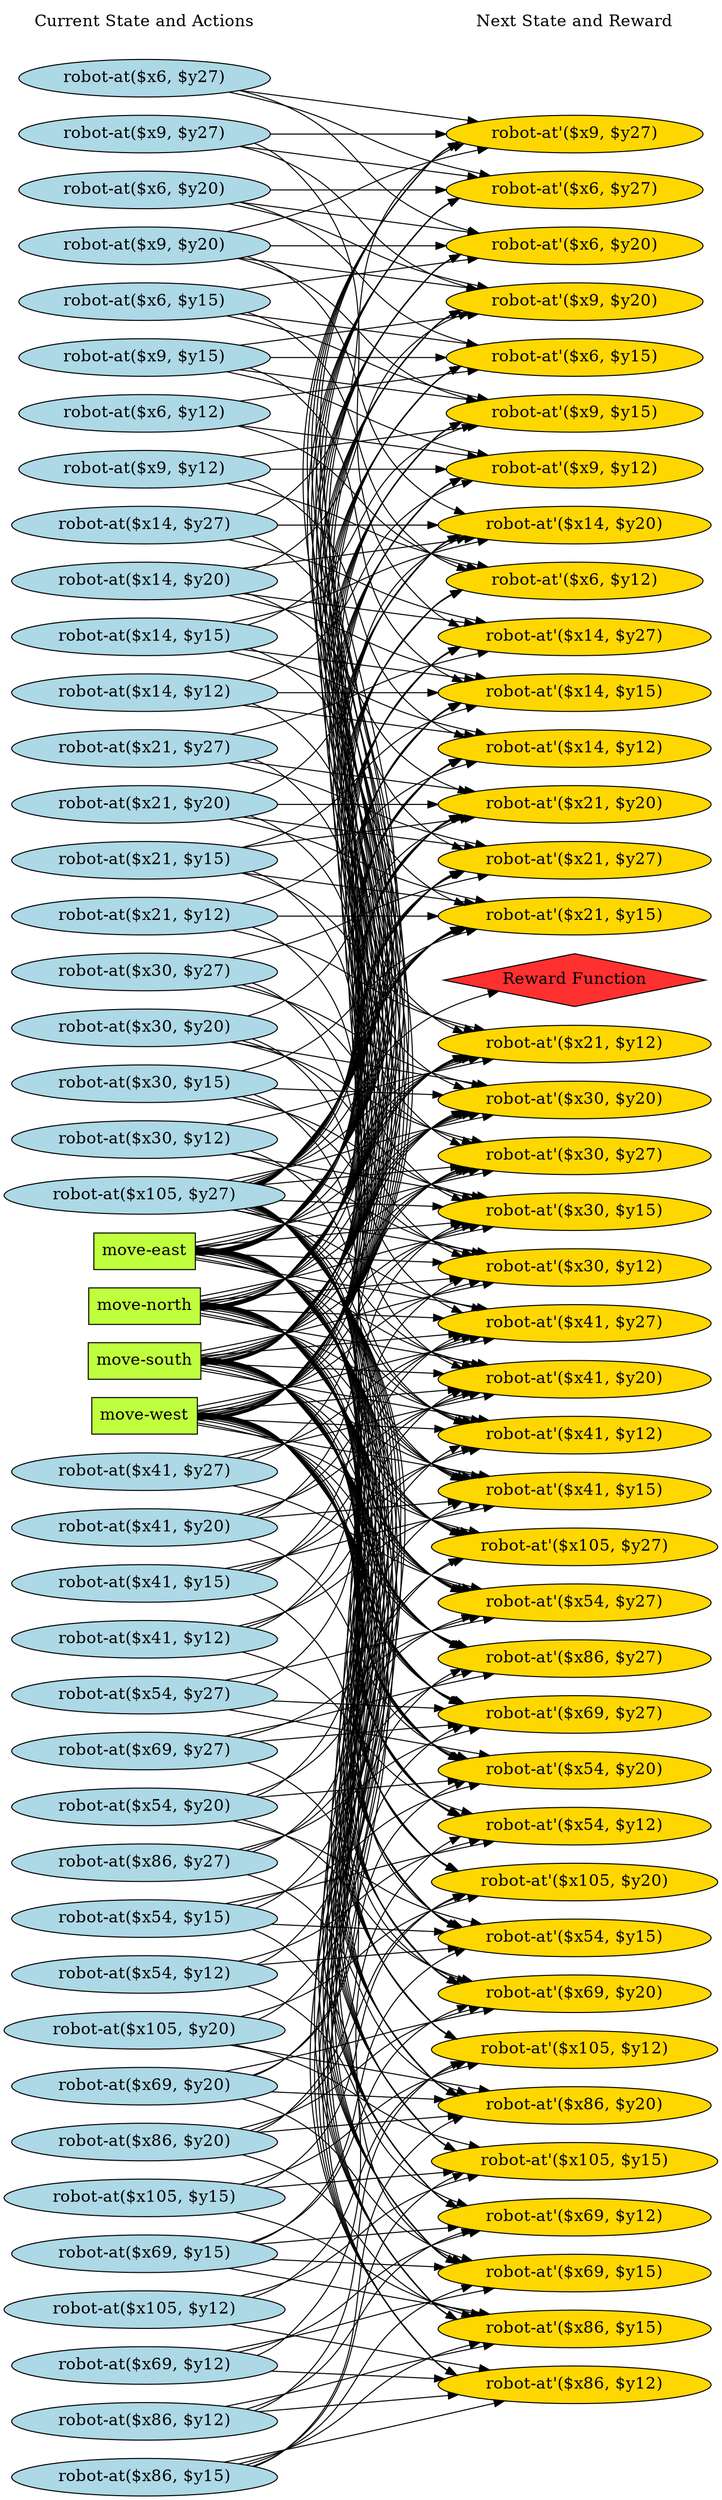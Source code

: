digraph G {
	graph [bb="0,0,624.27,2450.4",
		fontname=Helvetica,
		fontsize=16,
		rankdir=LR,
		ranksep=2.00,
		ratio=auto,
		size=600
	];
	node [fontsize=16,
		label="\N"
	];
	{
		graph [rank=same];
		"robot-at($x14, $y27)"		 [color=black,
			fillcolor=lightblue,
			height=0.51069,
			pos="113.14,1938.4",
			shape=ellipse,
			style=filled,
			width=2.9856];
		"robot-at($x14, $y15)"		 [color=black,
			fillcolor=lightblue,
			height=0.51069,
			pos="113.14,1828.4",
			shape=ellipse,
			style=filled,
			width=2.9856];
		"robot-at($x30, $y15)"		 [color=black,
			fillcolor=lightblue,
			height=0.51069,
			pos="113.14,1388.4",
			shape=ellipse,
			style=filled,
			width=2.9856];
		"robot-at($x30, $y27)"		 [color=black,
			fillcolor=lightblue,
			height=0.51069,
			pos="113.14,1498.4",
			shape=ellipse,
			style=filled,
			width=2.9856];
		"move-east"		 [color=black,
			fillcolor=olivedrab1,
			height=0.5,
			pos="113.14,1224.4",
			shape=box,
			style=filled,
			width=1.1389];
		"robot-at($x9, $y27)"		 [color=black,
			fillcolor=lightblue,
			height=0.51069,
			pos="113.14,2323.4",
			shape=ellipse,
			style=filled,
			width=2.8088];
		"robot-at($x9, $y15)"		 [color=black,
			fillcolor=lightblue,
			height=0.51069,
			pos="113.14,2103.4",
			shape=ellipse,
			style=filled,
			width=2.8088];
		"move-north"		 [color=black,
			fillcolor=olivedrab1,
			height=0.5,
			pos="113.14,1170.4",
			shape=box,
			style=filled,
			width=1.2778];
		"robot-at($x54, $y20)"		 [color=black,
			fillcolor=lightblue,
			height=0.51069,
			pos="113.14,678.38",
			shape=ellipse,
			style=filled,
			width=2.9856];
		"robot-at($x6, $y15)"		 [color=black,
			fillcolor=lightblue,
			height=0.51069,
			pos="113.14,2158.4",
			shape=ellipse,
			style=filled,
			width=2.8088];
		"robot-at($x6, $y27)"		 [color=black,
			fillcolor=lightblue,
			height=0.51069,
			pos="113.14,2378.4",
			shape=ellipse,
			style=filled,
			width=2.8088];
		"robot-at($x54, $y12)"		 [color=black,
			fillcolor=lightblue,
			height=0.51069,
			pos="113.14,513.38",
			shape=ellipse,
			style=filled,
			width=2.9856];
		"robot-at($x41, $y12)"		 [color=black,
			fillcolor=lightblue,
			height=0.51069,
			pos="113.14,843.38",
			shape=ellipse,
			style=filled,
			width=2.9856];
		"robot-at($x105, $y15)"		 [color=black,
			fillcolor=lightblue,
			height=0.51069,
			pos="113.14,293.38",
			shape=ellipse,
			style=filled,
			width=3.1427];
		"robot-at($x41, $y20)"		 [color=black,
			fillcolor=lightblue,
			height=0.51069,
			pos="113.14,953.38",
			shape=ellipse,
			style=filled,
			width=2.9856];
		"robot-at($x14, $y12)"		 [color=black,
			fillcolor=lightblue,
			height=0.51069,
			pos="113.14,1773.4",
			shape=ellipse,
			style=filled,
			width=2.9856];
		"robot-at($x105, $y27)"		 [color=black,
			fillcolor=lightblue,
			height=0.51069,
			pos="113.14,1278.4",
			shape=ellipse,
			style=filled,
			width=3.1427];
		"robot-at($x30, $y20)"		 [color=black,
			fillcolor=lightblue,
			height=0.51069,
			pos="113.14,1443.4",
			shape=ellipse,
			style=filled,
			width=2.9856];
		"robot-at($x21, $y12)"		 [color=black,
			fillcolor=lightblue,
			height=0.51069,
			pos="113.14,1553.4",
			shape=ellipse,
			style=filled,
			width=2.9856];
		"robot-at($x14, $y20)"		 [color=black,
			fillcolor=lightblue,
			height=0.51069,
			pos="113.14,1883.4",
			shape=ellipse,
			style=filled,
			width=2.9856];
		"robot-at($x30, $y12)"		 [color=black,
			fillcolor=lightblue,
			height=0.51069,
			pos="113.14,1333.4",
			shape=ellipse,
			style=filled,
			width=2.9856];
		"robot-at($x21, $y20)"		 [color=black,
			fillcolor=lightblue,
			height=0.51069,
			pos="113.14,1663.4",
			shape=ellipse,
			style=filled,
			width=2.9856];
		"robot-at($x54, $y27)"		 [color=black,
			fillcolor=lightblue,
			height=0.51069,
			pos="113.14,788.38",
			shape=ellipse,
			style=filled,
			width=2.9856];
		"robot-at($x54, $y15)"		 [color=black,
			fillcolor=lightblue,
			height=0.51069,
			pos="113.14,568.38",
			shape=ellipse,
			style=filled,
			width=2.9856];
		"move-south"		 [color=black,
			fillcolor=olivedrab1,
			height=0.5,
			pos="113.14,1116.4",
			shape=box,
			style=filled,
			width=1.2917];
		"robot-at($x9, $y20)"		 [color=black,
			fillcolor=lightblue,
			height=0.51069,
			pos="113.14,2213.4",
			shape=ellipse,
			style=filled,
			width=2.8088];
		"robot-at($x9, $y12)"		 [color=black,
			fillcolor=lightblue,
			height=0.51069,
			pos="113.14,1993.4",
			shape=ellipse,
			style=filled,
			width=2.8088];
		"robot-at($x69, $y27)"		 [color=black,
			fillcolor=lightblue,
			height=0.51069,
			pos="113.14,733.38",
			shape=ellipse,
			style=filled,
			width=2.9856];
		"robot-at($x69, $y15)"		 [color=black,
			fillcolor=lightblue,
			height=0.51069,
			pos="113.14,238.38",
			shape=ellipse,
			style=filled,
			width=2.9856];
		"robot-at($x105, $y12)"		 [color=black,
			fillcolor=lightblue,
			height=0.51069,
			pos="113.14,183.38",
			shape=ellipse,
			style=filled,
			width=3.1427];
		"robot-at($x41, $y27)"		 [color=black,
			fillcolor=lightblue,
			height=0.51069,
			pos="113.14,1008.4",
			shape=ellipse,
			style=filled,
			width=2.9856];
		"robot-at($x21, $y15)"		 [color=black,
			fillcolor=lightblue,
			height=0.51069,
			pos="113.14,1608.4",
			shape=ellipse,
			style=filled,
			width=2.9856];
		"robot-at($x41, $y15)"		 [color=black,
			fillcolor=lightblue,
			height=0.51069,
			pos="113.14,898.38",
			shape=ellipse,
			style=filled,
			width=2.9856];
		"robot-at($x21, $y27)"		 [color=black,
			fillcolor=lightblue,
			height=0.51069,
			pos="113.14,1718.4",
			shape=ellipse,
			style=filled,
			width=2.9856];
		"robot-at($x86, $y20)"		 [color=black,
			fillcolor=lightblue,
			height=0.51069,
			pos="113.14,348.38",
			shape=ellipse,
			style=filled,
			width=2.9856];
		"Current State and Actions"		 [color=black,
			fillcolor=white,
			height=0.5,
			pos="113.14,2432.4",
			shape=plaintext,
			style=bold,
			width=2.5139];
		"robot-at($x86, $y12)"		 [color=black,
			fillcolor=lightblue,
			height=0.51069,
			pos="113.14,73.385",
			shape=ellipse,
			style=filled,
			width=2.9856];
		"robot-at($x69, $y20)"		 [color=black,
			fillcolor=lightblue,
			height=0.51069,
			pos="113.14,403.38",
			shape=ellipse,
			style=filled,
			width=2.9856];
		"robot-at($x69, $y12)"		 [color=black,
			fillcolor=lightblue,
			height=0.51069,
			pos="113.14,128.38",
			shape=ellipse,
			style=filled,
			width=2.9856];
		"move-west"		 [color=black,
			fillcolor=olivedrab1,
			height=0.5,
			pos="113.14,1062.4",
			shape=box,
			style=filled,
			width=1.1944];
		"robot-at($x105, $y20)"		 [color=black,
			fillcolor=lightblue,
			height=0.51069,
			pos="113.14,458.38",
			shape=ellipse,
			style=filled,
			width=3.1427];
		"robot-at($x86, $y27)"		 [color=black,
			fillcolor=lightblue,
			height=0.51069,
			pos="113.14,623.38",
			shape=ellipse,
			style=filled,
			width=2.9856];
		"robot-at($x6, $y20)"		 [color=black,
			fillcolor=lightblue,
			height=0.51069,
			pos="113.14,2268.4",
			shape=ellipse,
			style=filled,
			width=2.8088];
		"robot-at($x86, $y15)"		 [color=black,
			fillcolor=lightblue,
			height=0.51069,
			pos="113.14,18.385",
			shape=ellipse,
			style=filled,
			width=2.9856];
		"robot-at($x6, $y12)"		 [color=black,
			fillcolor=lightblue,
			height=0.51069,
			pos="113.14,2048.4",
			shape=ellipse,
			style=filled,
			width=2.8088];
	}
	{
		graph [rank=same];
		"robot-at'($x54, $y27)"		 [color=black,
			fillcolor=gold1,
			height=0.51069,
			pos="497.27,879.38",
			shape=ellipse,
			style=filled,
			width=3.0445];
		"robot-at'($x6, $y27)"		 [color=black,
			fillcolor=gold1,
			height=0.51069,
			pos="497.27,2268.4",
			shape=ellipse,
			style=filled,
			width=2.8677];
		"robot-at'($x14, $y15)"		 [color=black,
			fillcolor=gold1,
			height=0.51069,
			pos="497.27,1773.4",
			shape=ellipse,
			style=filled,
			width=3.0445];
		"robot-at'($x6, $y15)"		 [color=black,
			fillcolor=gold1,
			height=0.51069,
			pos="497.27,2103.4",
			shape=ellipse,
			style=filled,
			width=2.8677];
		"robot-at'($x14, $y27)"		 [color=black,
			fillcolor=gold1,
			height=0.51069,
			pos="497.27,1828.4",
			shape=ellipse,
			style=filled,
			width=3.0445];
		"robot-at'($x54, $y15)"		 [color=black,
			fillcolor=gold1,
			height=0.51069,
			pos="497.27,549.38",
			shape=ellipse,
			style=filled,
			width=3.0445];
		"robot-at'($x9, $y15)"		 [color=black,
			fillcolor=gold1,
			height=0.51069,
			pos="497.27,2048.4",
			shape=ellipse,
			style=filled,
			width=2.8677];
		"Next State and Reward"		 [color=black,
			fillcolor=white,
			height=0.5,
			pos="497.27,2432.4",
			shape=plaintext,
			style=bold,
			width=2.25];
		"robot-at'($x9, $y27)"		 [color=black,
			fillcolor=gold1,
			height=0.51069,
			pos="497.27,2323.4",
			shape=ellipse,
			style=filled,
			width=2.8677];
		"Reward Function"		 [color=black,
			fillcolor=firebrick1,
			height=0.72222,
			pos="497.27,1491.4",
			shape=diamond,
			style=filled,
			width=3.5278];
		"robot-at'($x30, $y27)"		 [color=black,
			fillcolor=gold1,
			height=0.51069,
			pos="497.27,1319.4",
			shape=ellipse,
			style=filled,
			width=3.0445];
		"robot-at'($x105, $y20)"		 [color=black,
			fillcolor=gold1,
			height=0.51069,
			pos="497.27,604.38",
			shape=ellipse,
			style=filled,
			width=3.2016];
		"robot-at'($x105, $y12)"		 [color=black,
			fillcolor=gold1,
			height=0.51069,
			pos="497.27,439.38",
			shape=ellipse,
			style=filled,
			width=3.2016];
		"robot-at'($x30, $y15)"		 [color=black,
			fillcolor=gold1,
			height=0.51069,
			pos="497.27,1264.4",
			shape=ellipse,
			style=filled,
			width=3.0445];
		"robot-at'($x54, $y20)"		 [color=black,
			fillcolor=gold1,
			height=0.51069,
			pos="497.27,714.38",
			shape=ellipse,
			style=filled,
			width=3.0445];
		"robot-at'($x41, $y12)"		 [color=black,
			fillcolor=gold1,
			height=0.51069,
			pos="497.27,1044.4",
			shape=ellipse,
			style=filled,
			width=3.0445];
		"robot-at'($x41, $y20)"		 [color=black,
			fillcolor=gold1,
			height=0.51069,
			pos="497.27,1099.4",
			shape=ellipse,
			style=filled,
			width=3.0445];
		"robot-at'($x54, $y12)"		 [color=black,
			fillcolor=gold1,
			height=0.51069,
			pos="497.27,659.38",
			shape=ellipse,
			style=filled,
			width=3.0445];
		"robot-at'($x6, $y12)"		 [color=black,
			fillcolor=gold1,
			height=0.51069,
			pos="497.27,1883.4",
			shape=ellipse,
			style=filled,
			width=2.8677];
		"robot-at'($x69, $y15)"		 [color=black,
			fillcolor=gold1,
			height=0.51069,
			pos="497.27,219.38",
			shape=ellipse,
			style=filled,
			width=3.0445];
		"robot-at'($x69, $y27)"		 [color=black,
			fillcolor=gold1,
			height=0.51069,
			pos="497.27,769.38",
			shape=ellipse,
			style=filled,
			width=3.0445];
		"robot-at'($x6, $y20)"		 [color=black,
			fillcolor=gold1,
			height=0.51069,
			pos="497.27,2213.4",
			shape=ellipse,
			style=filled,
			width=2.8677];
		"robot-at'($x21, $y20)"		 [color=black,
			fillcolor=gold1,
			height=0.51069,
			pos="497.27,1663.4",
			shape=ellipse,
			style=filled,
			width=3.0445];
		"robot-at'($x30, $y20)"		 [color=black,
			fillcolor=gold1,
			height=0.51069,
			pos="497.27,1374.4",
			shape=ellipse,
			style=filled,
			width=3.0445];
		"robot-at'($x14, $y20)"		 [color=black,
			fillcolor=gold1,
			height=0.51069,
			pos="497.27,1938.4",
			shape=ellipse,
			style=filled,
			width=3.0445];
		"robot-at'($x14, $y12)"		 [color=black,
			fillcolor=gold1,
			height=0.51069,
			pos="497.27,1718.4",
			shape=ellipse,
			style=filled,
			width=3.0445];
		"robot-at'($x30, $y12)"		 [color=black,
			fillcolor=gold1,
			height=0.51069,
			pos="497.27,1209.4",
			shape=ellipse,
			style=filled,
			width=3.0445];
		"robot-at'($x21, $y12)"		 [color=black,
			fillcolor=gold1,
			height=0.51069,
			pos="497.27,1429.4",
			shape=ellipse,
			style=filled,
			width=3.0445];
		"robot-at'($x105, $y15)"		 [color=black,
			fillcolor=gold1,
			height=0.51069,
			pos="497.27,329.38",
			shape=ellipse,
			style=filled,
			width=3.2016];
		"robot-at'($x105, $y27)"		 [color=black,
			fillcolor=gold1,
			height=0.51069,
			pos="497.27,934.38",
			shape=ellipse,
			style=filled,
			width=3.2016];
		"robot-at'($x41, $y27)"		 [color=black,
			fillcolor=gold1,
			height=0.51069,
			pos="497.27,1154.4",
			shape=ellipse,
			style=filled,
			width=3.0445];
		"robot-at'($x41, $y15)"		 [color=black,
			fillcolor=gold1,
			height=0.51069,
			pos="497.27,989.38",
			shape=ellipse,
			style=filled,
			width=3.0445];
		"robot-at'($x86, $y20)"		 [color=black,
			fillcolor=gold1,
			height=0.51069,
			pos="497.27,384.38",
			shape=ellipse,
			style=filled,
			width=3.0445];
		"robot-at'($x69, $y12)"		 [color=black,
			fillcolor=gold1,
			height=0.51069,
			pos="497.27,274.38",
			shape=ellipse,
			style=filled,
			width=3.0445];
		"robot-at'($x69, $y20)"		 [color=black,
			fillcolor=gold1,
			height=0.51069,
			pos="497.27,494.38",
			shape=ellipse,
			style=filled,
			width=3.0445];
		"robot-at'($x21, $y27)"		 [color=black,
			fillcolor=gold1,
			height=0.51069,
			pos="497.27,1608.4",
			shape=ellipse,
			style=filled,
			width=3.0445];
		"robot-at'($x21, $y15)"		 [color=black,
			fillcolor=gold1,
			height=0.51069,
			pos="497.27,1553.4",
			shape=ellipse,
			style=filled,
			width=3.0445];
		"robot-at'($x86, $y12)"		 [color=black,
			fillcolor=gold1,
			height=0.51069,
			pos="497.27,109.38",
			shape=ellipse,
			style=filled,
			width=3.0445];
		"robot-at'($x9, $y12)"		 [color=black,
			fillcolor=gold1,
			height=0.51069,
			pos="497.27,1993.4",
			shape=ellipse,
			style=filled,
			width=2.8677];
		"robot-at'($x9, $y20)"		 [color=black,
			fillcolor=gold1,
			height=0.51069,
			pos="497.27,2158.4",
			shape=ellipse,
			style=filled,
			width=2.8677];
		"robot-at'($x86, $y15)"		 [color=black,
			fillcolor=gold1,
			height=0.51069,
			pos="497.27,164.38",
			shape=ellipse,
			style=filled,
			width=3.0445];
		"robot-at'($x86, $y27)"		 [color=black,
			fillcolor=gold1,
			height=0.51069,
			pos="497.27,824.38",
			shape=ellipse,
			style=filled,
			width=3.0445];
	}
	"robot-at($x14, $y27)" -> "robot-at'($x14, $y27)"	 [color=black,
		pos="e,425.52,1842.3 178.24,1923.7 194.04,1919.7 210.85,1915.2 226.27,1910.4 291.54,1890.1 304.75,1875.8 370.27,1856.4 384.81,1852.1 \
400.47,1848.1 415.64,1844.5",
		style=solid];
	"robot-at($x14, $y27)" -> "robot-at'($x9, $y27)"	 [color=black,
		pos="e,406.7,2314.5 197.38,1949.9 207.86,1953.9 217.84,1959.3 226.27,1966.4 348.2,2069.4 247.01,2194 370.27,2295.4 378.27,2302 387.49,\
2307.1 397.23,2311.1",
		style=solid];
	"robot-at($x14, $y27)" -> "robot-at'($x14, $y20)"	 [color=black,
		pos="e,387.55,1938.4 220.84,1938.4 269.49,1938.4 327.27,1938.4 377.32,1938.4",
		style=solid];
	"robot-at($x14, $y27)" -> "robot-at'($x21, $y27)"	 [color=black,
		pos="e,405.28,1618.6 196.05,1926.6 206.92,1922.7 217.36,1917.4 226.27,1910.4 334.46,1825.4 260.99,1719.9 370.27,1636.4 377.94,1630.5 \
386.59,1625.8 395.67,1622.1",
		style=solid];
	"robot-at($x14, $y15)" -> "robot-at'($x14, $y15)"	 [color=black,
		pos="e,413.44,1785.3 196.12,1816.6 257,1807.8 340.12,1795.9 403.46,1786.7",
		style=solid];
	"robot-at($x14, $y15)" -> "robot-at'($x9, $y15)"	 [color=black,
		pos="e,413.11,2037.7 191.43,1841.1 203.6,1844.9 215.65,1849.9 226.27,1856.4 309.1,1906.9 286.8,1971 370.27,2020.4 380.44,2026.4 391.77,\
2031.1 403.34,2034.8",
		style=solid];
	"robot-at($x14, $y15)" -> "robot-at'($x14, $y20)"	 [color=black,
		pos="e,425.52,1924.5 178.24,1843.1 194.04,1847 210.85,1851.6 226.27,1856.4 291.54,1876.7 304.75,1890.9 370.27,1910.4 384.81,1914.7 400.47,\
1918.7 415.64,1922.2",
		style=solid];
	"robot-at($x14, $y15)" -> "robot-at'($x14, $y12)"	 [color=black,
		pos="e,425.52,1732.3 178.24,1813.7 194.04,1809.7 210.85,1805.2 226.27,1800.4 291.54,1780.1 304.75,1765.8 370.27,1746.4 384.81,1742.1 \
400.47,1738.1 415.64,1734.5",
		style=solid];
	"robot-at($x14, $y15)" -> "robot-at'($x21, $y15)"	 [color=black,
		pos="e,407.58,1564 194.29,1816.2 205.64,1812.3 216.7,1807.2 226.27,1800.4 321.29,1733 274.39,1647.5 370.27,1581.4 378.73,1575.6 388.2,\
1570.9 398.05,1567.2",
		style=solid];
	"robot-at($x30, $y15)" -> "robot-at'($x30, $y15)"	 [color=black,
		pos="e,422.55,1277.9 180.9,1374 195.99,1370.1 211.82,1365.5 226.27,1360.4 292.93,1336.6 303.31,1315.3 370.27,1292.4 383.8,1287.8 398.4,\
1283.7 412.71,1280.2",
		style=solid];
	"robot-at($x30, $y15)" -> "robot-at'($x30, $y20)"	 [color=black,
		pos="e,389.85,1378.3 218.31,1384.6 268.24,1382.7 328.23,1380.5 379.68,1378.7",
		style=solid];
	"robot-at($x30, $y15)" -> "robot-at'($x30, $y12)"	 [color=black,
		pos="e,414.28,1221.5 188.01,1375.1 201.15,1371.3 214.41,1366.5 226.27,1360.4 301.09,1321.8 294.96,1275 370.27,1237.4 380.93,1232.1 392.58,\
1227.8 404.37,1224.3",
		style=solid];
	"robot-at($x30, $y15)" -> "robot-at'($x41, $y15)"	 [color=black,
		pos="e,403.68,999.11 197.76,1376.9 208.13,1372.9 217.97,1367.5 226.27,1360.4 351.76,1252.7 243.39,1123.4 370.27,1017.4 377.41,1011.4 \
385.54,1006.7 394.16,1002.9",
		style=solid];
	"robot-at($x30, $y15)" -> "robot-at'($x21, $y15)"	 [color=black,
		pos="e,414.24,1541.3 186.55,1401.9 200.1,1405.6 213.89,1410.4 226.27,1416.4 298.85,1451.3 297.13,1492.7 370.27,1526.4 380.99,1531.3 392.64,\
1535.4 404.38,1538.7",
		style=solid];
	"robot-at($x30, $y27)" -> "robot-at'($x30, $y27)"	 [color=black,
		pos="e,414.28,1331.5 188.01,1485.1 201.15,1481.3 214.41,1476.5 226.27,1470.4 301.09,1431.8 294.96,1385 370.27,1347.4 380.93,1342.1 392.58,\
1337.8 404.37,1334.3",
		style=solid];
	"robot-at($x30, $y27)" -> "robot-at'($x30, $y20)"	 [color=black,
		pos="e,422.55,1387.9 180.9,1484 195.99,1480.1 211.82,1475.5 226.27,1470.4 292.93,1446.6 303.31,1425.3 370.27,1402.4 383.8,1397.8 398.4,\
1393.7 412.71,1390.2",
		style=solid];
	"robot-at($x30, $y27)" -> "robot-at'($x41, $y27)"	 [color=black,
		pos="e,405.13,1164.4 196.47,1486.7 207.21,1482.7 217.51,1477.4 226.27,1470.4 337.92,1380.9 257.48,1270.5 370.27,1182.4 377.88,1176.4 \
386.49,1171.7 395.55,1168",
		style=solid];
	"robot-at($x30, $y27)" -> "robot-at'($x21, $y27)"	 [color=black,
		pos="e,425.52,1594.5 178.24,1513.1 194.04,1517 210.85,1521.6 226.27,1526.4 291.54,1546.7 304.75,1560.9 370.27,1580.4 384.81,1584.7 400.47,\
1588.7 415.64,1592.2",
		style=solid];
	"move-east" -> "robot-at'($x54, $y27)"	 [color=black,
		pos="e,405.11,889.34 154.37,1223 177.54,1220.3 206,1213.6 226.27,1197.4 338.79,1107.7 256.97,996.1 370.27,907.38 377.87,901.44 386.47,\
896.7 395.53,892.93",
		style=solid];
	"move-east" -> "robot-at'($x6, $y27)"	 [color=black,
		pos="e,402.3,2261 154.22,1223.4 178.54,1225.1 208.26,1231.6 226.27,1251.4 525.64,1579.5 68.031,1914.9 370.27,2240.4 376.71,2247.3 384.46,\
2252.7 392.9,2256.9",
		style=solid];
	"move-east" -> "robot-at'($x14, $y15)"	 [color=black,
		pos="e,401.86,1764.3 154.39,1224.4 178.15,1226.6 207.22,1233.2 226.27,1251.4 391.77,1409.2 203.4,1589 370.27,1745.4 376.81,1751.5 384.37,\
1756.4 392.49,1760.3",
		style=solid];
	"move-east" -> "robot-at'($x6, $y15)"	 [color=black,
		pos="e,402.86,2095.9 154.3,1223.6 178.49,1225.4 208.05,1232 226.27,1251.4 480.71,1522.5 113.46,1806.6 370.27,2075.4 376.94,2082.4 384.92,\
2087.8 393.6,2092",
		style=solid];
	"move-east" -> "robot-at'($x14, $y27)"	 [color=black,
		pos="e,401.33,1819.4 154.29,1224.2 178.17,1226.3 207.4,1232.9 226.27,1251.4 406.44,1427.9 188.56,1625.4 370.27,1800.4 376.67,1806.5 384.1,\
1811.5 392.09,1815.4",
		style=solid];
	"move-east" -> "robot-at'($x54, $y15)"	 [color=black,
		pos="e,400.79,558.27 154.2,1224.7 178.21,1222.8 207.59,1216.2 226.27,1197.4 425.5,996.55 169.29,776.46 370.27,577.38 376.45,571.26 383.66,\
566.36 391.43,562.43",
		style=solid];
	"move-east" -> "robot-at'($x9, $y15)"	 [color=black,
		pos="e,402.96,2040.8 154.22,1223.7 178.38,1225.5 207.93,1232.1 226.27,1251.4 465.78,1503.5 128.56,1770.4 370.27,2020.4 376.98,2027.3 \
384.99,2032.7 393.68,2036.9",
		style=solid];
	"move-east" -> "robot-at'($x9, $y27)"	 [color=black,
		pos="e,402.24,2316.1 154.27,1223.4 178.61,1225.1 208.33,1231.6 226.27,1251.4 540.65,1598.6 52.856,1950.9 370.27,2295.4 376.69,2302.3 \
384.41,2307.8 392.84,2312",
		style=solid];
	"move-east" -> "robot-at'($x30, $y27)"	 [color=black,
		pos="e,428.44,1305 154.18,1233.7 175.61,1238.7 202.43,1245.2 226.27,1251.4 290.57,1268.1 305.83,1275.3 370.27,1291.4 385.85,1295.3 402.57,\
1299.2 418.58,1302.8",
		style=solid];
	"move-east" -> "robot-at'($x105, $y20)"	 [color=black,
		pos="e,399.07,614.19 154.34,1224.6 178.23,1222.5 207.46,1216 226.27,1197.4 410.73,1015.4 184.23,812.77 370.27,632.38 376.04,626.79 382.67,\
622.22 389.8,618.48",
		style=solid];
	"move-east" -> "robot-at'($x105, $y12)"	 [color=black,
		pos="e,398.33,448.89 154.15,1225 178.29,1223.1 207.84,1216.6 226.27,1197.4 455.21,958.74 139.25,704 370.27,467.38 375.83,461.69 382.27,\
457.04 389.24,453.25",
		style=solid];
	"move-east" -> "robot-at'($x30, $y15)"	 [color=black,
		pos="e,404,1254.7 154.31,1228.6 210.73,1234.5 315.33,1245.4 394.05,1253.7",
		style=solid];
	"move-east" -> "robot-at'($x54, $y20)"	 [color=black,
		pos="e,402.03,723.67 154.24,1224.2 177.95,1222 207.01,1215.3 226.27,1197.4 381.43,1052.8 213.85,885.64 370.27,742.38 376.88,736.34 384.49,\
731.49 392.64,727.63",
		style=solid];
	"move-east" -> "robot-at'($x41, $y12)"	 [color=black,
		pos="e,414.24,1056.4 154.17,1219.5 176.33,1215.7 203.84,1208.9 226.27,1197.4 301.62,1158.6 294.59,1110.5 370.27,1072.4 380.91,1067 392.55,\
1062.7 404.33,1059.2",
		style=solid];
	"move-east" -> "robot-at'($x41, $y20)"	 [color=black,
		pos="e,422.17,1112.8 154.19,1216.9 175.86,1212.4 202.9,1205.8 226.27,1197.4 293.26,1173.4 303.08,1150.8 370.27,1127.4 383.68,1122.7 398.18,\
1118.6 412.39,1115.1",
		style=solid];
	"move-east" -> "robot-at'($x54, $y12)"	 [color=black,
		pos="e,401.47,668.53 154.17,1224.4 178.01,1222.3 207.22,1215.7 226.27,1197.4 396.03,1034.1 199.09,849.16 370.27,687.38 376.72,681.29 \
384.19,676.41 392.21,672.52",
		style=solid];
	"move-east" -> "robot-at'($x6, $y12)"	 [color=black,
		pos="e,403.68,1875.5 154.17,1224.1 178.15,1226 207.53,1232.6 226.27,1251.4 421.19,1446.7 173.64,1661.8 370.27,1855.4 377.21,1862.2 385.41,\
1867.5 394.26,1871.6",
		style=solid];
	"move-east" -> "robot-at'($x69, $y15)"	 [color=black,
		pos="e,399.53,227.91 154.18,1225.3 178.48,1223.6 208.2,1217.1 226.27,1197.4 515.01,882.74 78.784,559.48 370.27,247.38 375.97,241.28 382.68,\
236.36 389.99,232.41",
		style=solid];
	"move-east" -> "robot-at'($x69, $y27)"	 [color=black,
		pos="e,402.97,778.77 154.26,1223.9 177.83,1221.6 206.74,1214.9 226.27,1197.4 366.98,1071.3 228.47,922.25 370.27,797.38 377.19,791.29 \
385.14,786.44 393.6,782.58",
		style=solid];
	"move-east" -> "robot-at'($x6, $y20)"	 [color=black,
		pos="e,402.37,2206 154.16,1223.5 178.46,1225.2 208.17,1231.7 226.27,1251.4 510.65,1560.5 83.193,1878.8 370.27,2185.4 376.74,2192.3 384.5,\
2197.7 392.96,2201.9",
		style=solid];
	"move-east" -> "robot-at'($x21, $y20)"	 [color=black,
		pos="e,403.07,1653.9 154.18,1225 177.72,1227.3 206.62,1234 226.27,1251.4 362.81,1372.1 232.68,1515.8 370.27,1635.4 377.23,1641.4 385.2,\
1646.3 393.69,1650.1",
		style=solid];
	"move-east" -> "robot-at'($x30, $y20)"	 [color=black,
		pos="e,417.92,1361.6 154.14,1230.5 176.04,1234.7 203.32,1241.4 226.27,1251.4 296.6,1281.9 299.68,1316.5 370.27,1346.4 382.19,1351.4 395.15,\
1355.6 408.07,1359.1",
		style=solid];
	"move-east" -> "robot-at'($x14, $y20)"	 [color=black,
		pos="e,400.68,1929.6 154.29,1223.9 178.32,1225.9 207.71,1232.4 226.27,1251.4 436.01,1465.6 158.66,1698 370.27,1910.4 376.41,1916.5 383.59,\
1921.5 391.34,1925.4",
		style=solid];
	"move-east" -> "robot-at'($x14, $y12)"	 [color=black,
		pos="e,402.43,1709.1 154.17,1224.7 177.86,1226.9 206.92,1233.5 226.27,1251.4 377.21,1390.6 218.12,1552.5 370.27,1690.4 377.04,1696.5 \
384.85,1701.4 393.19,1705.3",
		style=solid];
	"move-east" -> "robot-at'($x30, $y12)"	 [color=black,
		pos="e,390.5,1213.5 154.31,1222.8 207.49,1220.7 303.5,1217 380.28,1213.9",
		style=solid];
	"move-east" -> "robot-at'($x21, $y12)"	 [color=black,
		pos="e,411.72,1417.8 154.33,1228.4 176.67,1232 204.3,1238.8 226.27,1251.4 306.43,1297.4 289.72,1356.1 370.27,1401.4 380.09,1406.9 390.92,\
1411.3 401.97,1414.9",
		style=solid];
	"move-east" -> "robot-at'($x105, $y15)"	 [color=black,
		pos="e,397.83,338.84 154.32,1225.1 178.52,1223.4 208.08,1216.8 226.27,1197.4 485.06,920.79 109.06,631.69 370.27,357.38 375.59,351.81 \
381.74,347.22 388.42,343.46",
		style=solid];
	"move-east" -> "robot-at'($x105, $y27)"	 [color=black,
		pos="e,404.75,945.5 154.39,1222.2 177.29,1219.3 205.46,1212.5 226.27,1197.4 325.35,1125.4 270.57,1033.5 370.27,962.38 377.92,956.93 386.45,\
952.5 395.35,948.93",
		style=solid];
	"move-east" -> "robot-at'($x41, $y27)"	 [color=black,
		pos="e,422.42,1167.9 154.31,1217 215.23,1205.9 332.33,1184.4 412.37,1169.8",
		style=solid];
	"move-east" -> "robot-at'($x41, $y15)"	 [color=black,
		pos="e,409.51,1000.5 154.25,1221.2 176.83,1217.8 204.73,1211.1 226.27,1197.4 312.74,1142.4 283.33,1071.6 370.27,1017.4 379.37,1011.7 \
389.47,1007.2 399.88,1003.6",
		style=solid];
	"move-east" -> "robot-at'($x86, $y20)"	 [color=black,
		pos="e,400.1,393.02 154.24,1225.1 178.41,1223.3 207.97,1216.7 226.27,1197.4 470.12,939.78 124.17,667.83 370.27,412.38 376.25,406.18 383.28,\
401.21 390.9,397.24",
		style=solid];
	"move-east" -> "robot-at'($x69, $y12)"	 [color=black,
		pos="e,399.92,282.85 154.39,1225.2 178.62,1223.4 208.18,1216.9 226.27,1197.4 500.02,901.78 93.933,595.57 370.27,302.38 376.18,296.11 \
383.16,291.1 390.75,287.09",
		style=solid];
	"move-east" -> "robot-at'($x69, $y20)"	 [color=black,
		pos="e,400.64,503.12 154.32,1224.9 178.37,1223 207.76,1216.4 226.27,1197.4 440.33,977.67 154.29,740.21 370.27,522.38 376.4,516.21 383.56,\
511.26 391.31,507.31",
		style=solid];
	"move-east" -> "robot-at'($x21, $y27)"	 [color=black,
		pos="e,404.11,1598.6 154.39,1225.4 177.71,1228 206.32,1234.7 226.27,1251.4 348.64,1353.9 247.01,1479 370.27,1580.4 377.59,1586.4 385.94,\
1591.2 394.76,1595",
		style=solid];
	"move-east" -> "robot-at'($x21, $y15)"	 [color=black,
		pos="e,403.99,1543.6 154.24,1226 177.37,1228.7 205.83,1235.4 226.27,1251.4 335.07,1336.2 260.42,1442.9 370.27,1526.4 377.6,1532 385.82,\
1536.4 394.47,1540",
		style=solid];
	"move-east" -> "robot-at'($x86, $y12)"	 [color=black,
		pos="e,399.41,117.79 154.28,1225.4 178.63,1223.7 208.35,1217.2 226.27,1197.4 545.02,844.62 48.439,487.33 370.27,137.38 375.93,131.24 \
382.6,126.29 389.89,122.32",
		style=solid];
	"move-east" -> "robot-at'($x9, $y12)"	 [color=black,
		pos="e,403.08,1985.7 154.4,1223.8 178.47,1225.7 207.87,1232.3 226.27,1251.4 450.88,1484.5 143.63,1734.2 370.27,1965.4 377.03,1972.3 385.07,\
1977.6 393.78,1981.8",
		style=solid];
	"move-east" -> "robot-at'($x9, $y20)"	 [color=black,
		pos="e,402.45,2150.9 154.37,1223.6 178.59,1225.3 208.15,1231.9 226.27,1251.4 495.67,1541.5 98.337,1842.7 370.27,2130.4 376.77,2137.3 \
384.56,2142.6 393.03,2146.8",
		style=solid];
	"move-east" -> "robot-at'($x86, $y15)"	 [color=black,
		pos="e,399.47,172.85 154.23,1225.3 178.56,1223.6 208.28,1217.2 226.27,1197.4 530,863.69 63.618,523.4 370.27,192.38 375.95,186.26 382.64,\
181.32 389.94,177.36",
		style=solid];
	"move-east" -> "robot-at'($x86, $y27)"	 [color=black,
		pos="e,403.66,834.09 154.22,1223.5 177.63,1221 206.39,1214.3 226.27,1197.4 352.73,1089.6 242.88,959.05 370.27,852.38 377.4,846.42 385.53,\
841.65 394.15,837.84",
		style=solid];
	"robot-at($x9, $y27)" -> "robot-at'($x6, $y27)"	 [color=black,
		pos="e,416.35,2279.9 192.85,2312.1 254.86,2303.1 341.36,2290.7 406.14,2281.4",
		style=solid];
	"robot-at($x9, $y27)" -> "robot-at'($x14, $y27)"	 [color=black,
		pos="e,402.43,1837.6 196.89,2313.1 207.7,2308.9 217.9,2303.2 226.27,2295.4 376.62,2155.5 218.12,1994.3 370.27,1856.4 377.04,1850.3 384.85,\
1845.4 393.19,1841.5",
		style=solid];
	"robot-at($x9, $y27)" -> "robot-at'($x9, $y27)"	 [color=black,
		pos="e,393.88,2323.4 214.54,2323.4 266.48,2323.4 330.05,2323.4 383.65,2323.4",
		style=solid];
	"robot-at($x9, $y27)" -> "robot-at'($x9, $y20)"	 [color=black,
		pos="e,418.26,2170.2 184.75,2310.4 198.87,2306.5 213.33,2301.6 226.27,2295.4 298.68,2260.7 297.42,2220.1 370.27,2186.4 382.19,2180.9 \
395.24,2176.4 408.3,2172.8",
		style=solid];
	"robot-at($x9, $y15)" -> "robot-at'($x14, $y15)"	 [color=black,
		pos="e,405.28,1783.6 194.32,2092.3 205.8,2088.2 216.88,2082.8 226.27,2075.4 334.46,1990.4 260.99,1884.9 370.27,1801.4 377.94,1795.5 386.59,\
1790.8 395.67,1787.1",
		style=solid];
	"robot-at($x9, $y15)" -> "robot-at'($x6, $y15)"	 [color=black,
		pos="e,393.88,2103.4 214.54,2103.4 266.48,2103.4 330.05,2103.4 383.65,2103.4",
		style=solid];
	"robot-at($x9, $y15)" -> "robot-at'($x9, $y15)"	 [color=black,
		pos="e,416.35,2059.9 192.85,2092.1 254.86,2083.1 341.36,2070.7 406.14,2061.4",
		style=solid];
	"robot-at($x9, $y15)" -> "robot-at'($x9, $y12)"	 [color=black,
		pos="e,427.16,2006.9 176.77,2089.1 192.99,2085 210.37,2080.3 226.27,2075.4 291.54,2055.1 304.75,2040.8 370.27,2021.4 385.25,2016.9 401.42,\
2012.8 417.01,2009.2",
		style=solid];
	"robot-at($x9, $y15)" -> "robot-at'($x9, $y20)"	 [color=black,
		pos="e,416.35,2146.9 192.85,2114.7 254.86,2123.6 341.36,2136.1 406.14,2145.4",
		style=solid];
	"move-north" -> "robot-at'($x54, $y27)"	 [color=black,
		pos="e,406.7,889.84 159.29,1167.6 181.21,1164.3 206.93,1157.5 226.27,1143.4 325.59,1071 270.33,978.86 370.27,907.38 378.41,901.57 387.54,\
896.93 397.06,893.23",
		style=solid];
	"move-north" -> "robot-at'($x6, $y27)"	 [color=black,
		pos="e,402.24,2261.1 159.26,1169.8 182.56,1172 209.54,1178.9 226.27,1197.4 540.37,1544.3 53.132,1896.3 370.27,2240.4 376.69,2247.3 384.41,\
2252.8 392.84,2257",
		style=solid];
	"move-north" -> "robot-at'($x14, $y15)"	 [color=black,
		pos="e,401.33,1764.4 159.24,1170.7 182.1,1173.2 208.68,1180.1 226.27,1197.4 406.17,1373.6 188.83,1570.8 370.27,1745.4 376.67,1751.5 384.1,\
1756.5 392.09,1760.4",
		style=solid];
	"move-north" -> "robot-at'($x6, $y15)"	 [color=black,
		pos="e,402.45,2095.9 159.35,1170 182.54,1172.3 209.38,1179.2 226.27,1197.4 495.4,1487.1 98.612,1788 370.27,2075.4 376.77,2082.3 384.56,\
2087.6 393.03,2091.8",
		style=solid];
	"move-north" -> "robot-at'($x14, $y27)"	 [color=black,
		pos="e,400.84,1819.5 159.4,1170.6 182.31,1173 208.87,1180 226.27,1197.4 420.93,1392.4 173.91,1607.1 370.27,1800.4 376.47,1806.5 383.69,\
1811.4 391.47,1815.3",
		style=solid];
	"move-north" -> "robot-at'($x54, $y15)"	 [color=black,
		pos="e,401.27,558.31 159.3,1170.1 182.17,1167.6 208.75,1160.7 226.27,1143.4 410.99,961.02 183.96,758.11 370.27,577.38 376.64,571.21 384.06,\
566.27 392.04,562.34",
		style=solid];
	"move-north" -> "robot-at'($x9, $y15)"	 [color=black,
		pos="e,402.86,2040.9 159.28,1170.1 182.44,1172.4 209.28,1179.3 226.27,1197.4 480.44,1468.1 113.74,1751.9 370.27,2020.4 376.94,2027.4 \
384.92,2032.8 393.6,2037",
		style=solid];
	"move-north" -> "robot-at'($x9, $y27)"	 [color=black,
		pos="e,402.18,2316.1 159.31,1169.8 182.63,1172 209.6,1178.8 226.27,1197.4 555.39,1563.3 37.944,1932.3 370.27,2295.4 376.66,2302.4 384.37,\
2307.8 392.79,2312",
		style=solid];
	"move-north" -> "robot-at'($x30, $y27)"	 [color=black,
		pos="e,417.95,1306.6 159.2,1177.6 180.14,1181.8 205.04,1188.2 226.27,1197.4 296.45,1227.7 299.83,1261.7 370.27,1291.4 382.21,1296.4 395.17,\
1300.6 408.09,1304.1",
		style=solid];
	"move-north" -> "robot-at'($x105, $y20)"	 [color=black,
		pos="e,399.57,614.26 159.4,1169.9 182.16,1167.3 208.6,1160.4 226.27,1143.4 396.29,979.77 198.82,794.49 370.27,632.38 376.17,626.81 382.92,\
622.25 390.16,618.53",
		style=solid];
	"move-north" -> "robot-at'($x105, $y12)"	 [color=black,
		pos="e,398.45,449.01 159.29,1170.4 182.32,1168 209.02,1161.1 226.27,1143.4 440.6,923.32 154.02,685.55 370.27,467.38 375.88,461.73 382.35,\
457.11 389.34,453.34",
		style=solid];
	"move-north" -> "robot-at'($x30, $y15)"	 [color=black,
		pos="e,428.79,1250 159.22,1180.9 179.72,1185.8 204.25,1191.8 226.27,1197.4 290.51,1213.8 305.89,1220.5 370.27,1236.4 385.95,1240.2 402.78,\
1244.2 418.88,1247.8",
		style=solid];
	"move-north" -> "robot-at'($x54, $y20)"	 [color=black,
		pos="e,402.96,723.76 159.2,1169.3 181.77,1166.6 208.09,1159.7 226.27,1143.4 367.24,1016.9 228.2,867.58 370.27,742.38 377.19,736.29 385.13,\
731.43 393.6,727.57",
		style=solid];
	"move-north" -> "robot-at'($x41, $y12)"	 [color=black,
		pos="e,421.82,1057.8 159.28,1161.9 180.01,1157.4 204.71,1151.2 226.27,1143.4 293.37,1119.1 302.96,1096.1 370.27,1072.4 383.46,1067.7 \
397.69,1063.7 411.69,1060.2",
		style=solid];
	"move-north" -> "robot-at'($x41, $y20)"	 [color=black,
		pos="e,423.24,1113 159.47,1162 221.82,1150.4 335.13,1129.3 412.97,1114.9",
		style=solid];
	"move-north" -> "robot-at'($x54, $y12)"	 [color=black,
		pos="e,402.03,668.66 159.18,1169.7 181.89,1167 208.34,1160.1 226.27,1143.4 381.69,998.42 213.58,830.97 370.27,687.38 376.88,681.33 384.49,\
676.49 392.63,672.63",
		style=solid];
	"move-north" -> "robot-at'($x6, $y12)"	 [color=black,
		pos="e,403.53,1875.7 159.25,1170.4 182.26,1172.8 208.97,1179.7 226.27,1197.4 435.74,1411.3 158.93,1643.4 370.27,1855.4 377.14,1862.3 \
385.31,1867.6 394.13,1871.8",
		style=solid];
	"move-north" -> "robot-at'($x69, $y15)"	 [color=black,
		pos="e,399.92,227.85 159.38,1170.8 182.57,1168.5 209.4,1161.6 226.27,1143.4 500.3,847.43 93.658,540.92 370.27,247.38 376.18,241.11 383.16,\
236.09 390.75,232.09",
		style=solid];
	"move-north" -> "robot-at'($x69, $y27)"	 [color=black,
		pos="e,403.66,779.08 159.15,1168.9 181.57,1166.1 207.77,1159.2 226.27,1143.4 352.99,1035.3 242.62,904.37 370.27,797.38 377.4,791.41 385.53,\
786.64 394.14,782.84",
		style=solid];
	"move-north" -> "robot-at'($x6, $y20)"	 [color=black,
		pos="e,402.3,2206 159.2,1169.9 182.49,1172.1 209.47,1179 226.27,1197.4 525.37,1525.2 68.307,1860.2 370.27,2185.4 376.71,2192.3 384.46,\
2197.7 392.9,2201.9",
		style=solid];
	"move-north" -> "robot-at'($x21, $y20)"	 [color=black,
		pos="e,402.44,1654.1 159.38,1171.2 182,1173.9 208.31,1180.8 226.27,1197.4 376.95,1336.3 218.39,1497.8 370.27,1635.4 377.04,1641.5 384.85,\
1646.4 393.2,1650.3",
		style=solid];
	"move-north" -> "robot-at'($x30, $y20)"	 [color=black,
		pos="e,411.74,1362.8 159.15,1175.3 180.55,1179.1 205.85,1185.7 226.27,1197.4 306.22,1243.1 289.92,1301.4 370.27,1346.4 380.1,1351.9 390.93,\
1356.3 401.99,1359.9",
		style=solid];
	"move-north" -> "robot-at'($x14, $y20)"	 [color=black,
		pos="e,400.55,1929.7 159.37,1170.3 182.41,1172.7 209.11,1179.6 226.27,1197.4 450.61,1430.2 143.9,1679.6 370.27,1910.4 376.36,1916.6 383.5,\
1921.6 391.23,1925.5",
		style=solid];
	"move-north" -> "robot-at'($x14, $y12)"	 [color=black,
		pos="e,401.86,1709.3 159.33,1170.9 182.08,1173.6 208.52,1180.5 226.27,1197.4 391.5,1354.9 203.67,1534.3 370.27,1690.4 376.81,1696.5 384.38,\
1701.4 392.49,1705.3",
		style=solid];
	"move-north" -> "robot-at'($x30, $y12)"	 [color=black,
		pos="e,403.29,1199.9 159.47,1175 216.71,1180.9 316.9,1191.1 393.17,1198.9",
		style=solid];
	"move-north" -> "robot-at'($x21, $y12)"	 [color=black,
		pos="e,408.13,1418.6 159.17,1173.8 180.94,1177.2 206.56,1184 226.27,1197.4 318.11,1259.7 277.9,1339.9 370.27,1401.4 378.9,1407.1 388.51,\
1411.7 398.48,1415.4",
		style=solid];
	"move-north" -> "robot-at'($x105, $y15)"	 [color=black,
		pos="e,398.23,338.79 159.22,1170.6 182.36,1168.3 209.21,1161.4 226.27,1143.4 470.39,885.44 123.9,613.17 370.27,357.38 375.79,351.65 382.21,\
346.97 389.16,343.16",
		style=solid];
	"move-north" -> "robot-at'($x105, $y27)"	 [color=black,
		pos="e,407.51,946.06 159.39,1166.4 180.97,1162.8 206.35,1156.1 226.27,1143.4 312.96,1088.1 283.11,1016.9 370.27,962.38 378.75,957.08 \
388.11,952.78 397.77,949.29",
		style=solid];
	"move-north" -> "robot-at'($x41, $y27)"	 [color=black,
		pos="e,390.79,1158.8 159.47,1168.5 213.57,1166.2 306.04,1162.3 380.42,1159.2",
		style=solid];
	"move-north" -> "robot-at'($x41, $y15)"	 [color=black,
		pos="e,413.88,1001.5 159.28,1164.6 180.47,1160.7 205.56,1154.1 226.27,1143.4 301.8,1104.3 294.41,1055.8 370.27,1017.4 380.82,1012 392.36,\
1007.7 404.05,1004.2",
		style=solid];
	"move-north" -> "robot-at'($x86, $y20)"	 [color=black,
		pos="e,400.2,393.12 159.4,1170.5 182.46,1168.1 209.16,1161.2 226.27,1143.4 455.48,904.4 138.97,649.34 370.27,412.38 376.29,406.22 383.35,\
401.27 390.99,397.32",
		style=solid];
	"move-north" -> "robot-at'($x69, $y12)"	 [color=black,
		pos="e,400,282.93 159.3,1170.7 182.47,1168.4 209.31,1161.5 226.27,1143.4 485.33,866.45 108.79,577.03 370.27,302.38 376.22,296.14 383.22,\
291.15 390.82,287.16",
		style=solid];
	"move-north" -> "robot-at'($x69, $y20)"	 [color=black,
		pos="e,400.78,503.26 159.17,1170.3 182.15,1167.8 208.86,1160.9 226.27,1143.4 425.77,942.2 169.02,721.8 370.27,522.38 376.45,516.26 383.65,\
511.35 391.43,507.43",
		style=solid];
	"move-north" -> "robot-at'($x21, $y27)"	 [color=black,
		pos="e,403.08,1598.9 159.38,1171.6 181.86,1174.4 208.04,1181.3 226.27,1197.4 362.55,1317.8 232.95,1461.2 370.27,1580.4 377.23,1586.4 \
385.21,1591.2 393.69,1595.1",
		style=solid];
	"move-north" -> "robot-at'($x21, $y15)"	 [color=black,
		pos="e,402.85,1544 159.3,1172 181.63,1174.9 207.7,1181.8 226.27,1197.4 348.64,1299.9 246.63,1425.4 370.27,1526.4 377.2,1532 385.03,1536.6 \
393.32,1540.2",
		style=solid];
	"move-north" -> "robot-at'($x86, $y12)"	 [color=black,
		pos="e,399.46,117.85 159.22,1170.9 182.51,1168.7 209.49,1161.8 226.27,1143.4 530.28,809.34 63.342,468.74 370.27,137.38 375.95,131.26 \
382.64,126.32 389.94,122.36",
		style=solid];
	"move-north" -> "robot-at'($x9, $y12)"	 [color=black,
		pos="e,402.96,1985.8 159.19,1170.2 182.33,1172.5 209.17,1179.4 226.27,1197.4 465.51,1449.1 128.83,1715.8 370.27,1965.4 376.98,1972.3 \
384.99,1977.7 393.69,1981.9",
		style=solid];
	"move-north" -> "robot-at'($x9, $y20)"	 [color=black,
		pos="e,402.37,2151 159.14,1169.9 182.41,1172.2 209.39,1179 226.27,1197.4 510.37,1506.1 83.468,1824.1 370.27,2130.4 376.74,2137.3 384.5,\
2142.7 392.96,2146.9",
		style=solid];
	"move-north" -> "robot-at'($x86, $y15)"	 [color=black,
		pos="e,399.53,172.91 159.16,1170.9 182.44,1168.6 209.42,1161.8 226.27,1143.4 515.28,828.39 78.508,504.82 370.27,192.38 375.97,186.28 \
382.68,181.36 389.99,177.41",
		style=solid];
	"move-north" -> "robot-at'($x86, $y27)"	 [color=black,
		pos="e,404.78,834.44 159.28,1168.4 181.47,1165.3 207.42,1158.4 226.27,1143.4 339.04,1053.3 256.72,941.42 370.27,852.38 377.8,846.48 386.32,\
841.77 395.29,838.02",
		style=solid];
	"robot-at($x54, $y20)" -> "robot-at'($x54, $y27)"	 [color=black,
		pos="e,412.15,867.72 189.91,691.3 202.52,695.12 215.11,700.04 226.27,706.38 305.24,751.26 290.73,807.54 370.27,851.38 380.22,856.86 391.16,\
861.27 402.31,864.82",
		style=solid];
	"robot-at($x54, $y20)" -> "robot-at'($x54, $y15)"	 [color=black,
		pos="e,421.44,562.78 181.6,664.15 196.5,660.28 212.08,655.68 226.27,650.38 293.51,625.31 302.72,601.58 370.27,577.38 383.35,572.7 397.47,\
568.65 411.37,565.19",
		style=solid];
	"robot-at($x54, $y20)" -> "robot-at'($x54, $y20)"	 [color=black,
		pos="e,401.44,705.45 207.62,687.19 263.17,692.42 333.76,699.08 391.23,704.49",
		style=solid];
	"robot-at($x54, $y20)" -> "robot-at'($x41, $y20)"	 [color=black,
		pos="e,403.52,1089.9 197.91,689.72 208.25,693.77 218.05,699.17 226.27,706.38 357.4,821.36 237.67,958.13 370.27,1071.4 377.34,1077.4 385.43,\
1082.2 394.02,1086.1",
		style=solid];
	"robot-at($x54, $y20)" -> "robot-at'($x69, $y20)"	 [color=black,
		pos="e,413.84,506.37 188.4,665.22 201.44,661.42 214.56,656.57 226.27,650.38 302,610.41 294.03,561.37 370.27,522.38 380.8,517.01 392.33,\
512.65 404.01,509.13",
		style=solid];
	"robot-at($x6, $y15)" -> "robot-at'($x6, $y15)"	 [color=black,
		pos="e,416.35,2114.9 192.85,2147.1 254.86,2138.1 341.36,2125.7 406.14,2116.4",
		style=solid];
	"robot-at($x6, $y15)" -> "robot-at'($x9, $y15)"	 [color=black,
		pos="e,427.16,2061.9 176.77,2144.1 192.99,2140 210.37,2135.3 226.27,2130.4 291.54,2110.1 304.75,2095.8 370.27,2076.4 385.25,2071.9 401.42,\
2067.8 417.01,2064.2",
		style=solid];
	"robot-at($x6, $y15)" -> "robot-at'($x6, $y12)"	 [color=black,
		pos="e,409.88,1893.3 192.25,2146.9 204.32,2142.9 216.13,2137.6 226.27,2130.4 321.29,2063 274.39,1977.5 370.27,1911.4 379.31,1905.1 389.51,\
1900.3 400.08,1896.5",
		style=solid];
	"robot-at($x6, $y15)" -> "robot-at'($x6, $y20)"	 [color=black,
		pos="e,416.35,2201.9 192.85,2169.7 254.86,2178.6 341.36,2191.1 406.14,2200.4",
		style=solid];
	"robot-at($x6, $y27)" -> "robot-at'($x6, $y27)"	 [color=black,
		pos="e,427.16,2281.9 176.77,2364.1 192.99,2360 210.37,2355.3 226.27,2350.4 291.54,2330.1 304.75,2315.8 370.27,2296.4 385.25,2291.9 401.42,\
2287.8 417.01,2284.2",
		style=solid];
	"robot-at($x6, $y27)" -> "robot-at'($x9, $y27)"	 [color=black,
		pos="e,416.35,2334.9 192.85,2367.1 254.86,2358.1 341.36,2345.7 406.14,2336.4",
		style=solid];
	"robot-at($x6, $y27)" -> "robot-at'($x6, $y20)"	 [color=black,
		pos="e,418.26,2225.2 184.75,2365.4 198.87,2361.5 213.33,2356.6 226.27,2350.4 298.68,2315.7 297.42,2275.1 370.27,2241.4 382.19,2235.9 \
395.24,2231.4 408.3,2227.8",
		style=solid];
	"robot-at($x54, $y12)" -> "robot-at'($x54, $y15)"	 [color=black,
		pos="e,401.44,540.45 207.62,522.19 263.17,527.42 333.76,534.08 391.23,539.49",
		style=solid];
	"robot-at($x54, $y12)" -> "robot-at'($x41, $y12)"	 [color=black,
		pos="e,401.94,1035.2 199.31,524.45 209.25,528.56 218.57,534.05 226.27,541.38 386.09,693.45 208.5,866.41 370.27,1016.4 376.84,1022.5 384.43,\
1027.3 392.56,1031.2",
		style=solid];
	"robot-at($x54, $y12)" -> "robot-at'($x54, $y12)"	 [color=black,
		pos="e,418.71,646.5 184.04,527.23 198.29,531.05 212.98,535.74 226.27,541.38 295.74,570.89 300.43,602.79 370.27,631.38 382.42,636.36 395.6,\
640.52 408.71,643.98",
		style=solid];
	"robot-at($x54, $y12)" -> "robot-at'($x69, $y12)"	 [color=black,
		pos="e,409.46,285.41 192.61,500.88 204.44,497.02 216.08,491.98 226.27,485.38 313.16,429.15 282.66,357.48 370.27,302.38 379.35,296.68 \
389.44,292.12 399.84,288.49",
		style=solid];
	"robot-at($x41, $y12)" -> "robot-at'($x41, $y12)"	 [color=black,
		pos="e,412.15,1032.7 189.91,856.3 202.52,860.12 215.11,865.04 226.27,871.38 305.24,916.26 290.73,972.54 370.27,1016.4 380.22,1021.9 391.16,\
1026.3 402.31,1029.8",
		style=solid];
	"robot-at($x41, $y12)" -> "robot-at'($x54, $y12)"	 [color=black,
		pos="e,413.84,671.37 188.4,830.22 201.44,826.42 214.56,821.57 226.27,815.38 302,775.41 294.03,726.37 370.27,687.38 380.8,682.01 392.33,\
677.65 404.01,674.13",
		style=solid];
	"robot-at($x41, $y12)" -> "robot-at'($x30, $y12)"	 [color=black,
		pos="e,404.6,1199.6 196.95,854.96 207.55,858.96 217.69,864.29 226.27,871.38 343.41,968.12 251.89,1086.2 370.27,1181.4 377.73,1187.4 386.2,\
1192.2 395.14,1195.9",
		style=solid];
	"robot-at($x41, $y12)" -> "robot-at'($x41, $y15)"	 [color=black,
		pos="e,418.71,976.5 184.04,857.23 198.29,861.05 212.98,865.74 226.27,871.38 295.74,900.89 300.43,932.79 370.27,961.38 382.42,966.36 395.6,\
970.52 408.71,973.98",
		style=solid];
	"robot-at($x105, $y15)" -> "robot-at'($x105, $y20)"	 [color=black,
		pos="e,404.19,593.5 197.02,305.81 207.49,309.69 217.57,314.76 226.27,321.38 329.83,400.23 265.7,498.9 370.27,576.38 377.68,581.87 385.96,\
586.32 394.63,589.92",
		style=solid];
	"robot-at($x105, $y15)" -> "robot-at'($x105, $y12)"	 [color=black,
		pos="e,417.04,426.1 185.53,307.63 199.31,311.38 213.44,315.93 226.27,321.38 295.74,350.89 300.43,382.79 370.27,411.38 381.89,416.14 394.46,\
420.16 407,423.53",
		style=solid];
	"robot-at($x105, $y15)" -> "robot-at'($x105, $y15)"	 [color=black,
		pos="e,397.71,320.1 211.56,302.56 265.26,307.62 332.09,313.92 387.5,319.14",
		style=solid];
	"robot-at($x105, $y15)" -> "robot-at'($x86, $y15)"	 [color=black,
		pos="e,421.44,177.78 182.78,278.84 197.33,275.04 212.46,270.54 226.27,265.38 293.51,240.31 302.72,216.58 370.27,192.38 383.35,187.7 397.47,\
183.65 411.37,180.19",
		style=solid];
	"robot-at($x41, $y20)" -> "robot-at'($x54, $y20)"	 [color=black,
		pos="e,409.46,725.41 192.61,940.88 204.44,937.02 216.08,931.98 226.27,925.38 313.16,869.15 282.66,797.48 370.27,742.38 379.35,736.68 \
389.44,732.12 399.84,728.49",
		style=solid];
	"robot-at($x41, $y20)" -> "robot-at'($x41, $y20)"	 [color=black,
		pos="e,418.71,1086.5 184.04,967.23 198.29,971.05 212.98,975.74 226.27,981.38 295.74,1010.9 300.43,1042.8 370.27,1071.4 382.42,1076.4 \
395.6,1080.5 408.71,1084",
		style=solid];
	"robot-at($x41, $y20)" -> "robot-at'($x30, $y20)"	 [color=black,
		pos="e,403.52,1364.9 197.91,964.72 208.25,968.77 218.05,974.17 226.27,981.38 357.4,1096.4 237.67,1233.1 370.27,1346.4 377.34,1352.4 385.43,\
1357.2 394.02,1361.1",
		style=solid];
	"robot-at($x41, $y20)" -> "robot-at'($x41, $y27)"	 [color=black,
		pos="e,412.15,1142.7 189.91,966.3 202.52,970.12 215.11,975.04 226.27,981.38 305.24,1026.3 290.73,1082.5 370.27,1126.4 380.22,1131.9 391.16,\
1136.3 402.31,1139.8",
		style=solid];
	"robot-at($x41, $y20)" -> "robot-at'($x41, $y15)"	 [color=black,
		pos="e,401.44,980.45 207.62,962.19 263.17,967.42 333.76,974.08 391.23,979.49",
		style=solid];
	"robot-at($x14, $y12)" -> "robot-at'($x14, $y15)"	 [color=black,
		pos="e,387.55,1773.4 220.84,1773.4 269.49,1773.4 327.27,1773.4 377.32,1773.4",
		style=solid];
	"robot-at($x14, $y12)" -> "robot-at'($x14, $y12)"	 [color=black,
		pos="e,413.44,1730.3 196.12,1761.6 257,1752.8 340.12,1740.9 403.46,1731.7",
		style=solid];
	"robot-at($x14, $y12)" -> "robot-at'($x21, $y12)"	 [color=black,
		pos="e,403.85,1439 196.48,1761.7 207.22,1757.7 217.51,1752.4 226.27,1745.4 338.17,1655.5 256.89,1544.3 370.27,1456.4 377.54,1450.7 385.73,\
1446.2 394.35,1442.6",
		style=solid];
	"robot-at($x14, $y12)" -> "robot-at'($x9, $y12)"	 [color=black,
		pos="e,413.11,1982.7 191.43,1786.1 203.6,1789.9 215.65,1794.9 226.27,1801.4 309.1,1851.9 286.8,1916 370.27,1965.4 380.44,1971.4 391.77,\
1976.1 403.34,1979.8",
		style=solid];
	"robot-at($x105, $y27)" -> "robot-at'($x54, $y27)"	 [color=black,
		pos="e,403.67,889.1 200.59,1266.6 209.91,1262.8 218.73,1257.8 226.27,1251.4 352.47,1143.9 243.13,1013.7 370.27,907.38 377.41,901.42 385.54,\
896.65 394.15,892.85",
		style=solid];
	"robot-at($x105, $y27)" -> "robot-at'($x6, $y27)"	 [color=black,
		pos="e,402.37,2261 203.07,1289.7 211.78,1293.8 219.78,1299.3 226.27,1306.4 509.34,1616.7 83.193,1933.8 370.27,2240.4 376.74,2247.3 384.5,\
2252.7 392.96,2256.9",
		style=solid];
	"robot-at($x105, $y27)" -> "robot-at'($x14, $y15)"	 [color=black,
		pos="e,402.43,1764.1 200.56,1290.2 210,1294.2 218.85,1299.5 226.27,1306.4 376.62,1446.2 218.12,1607.5 370.27,1745.4 377.04,1751.5 384.85,\
1756.4 393.19,1760.3",
		style=solid];
	"robot-at($x105, $y27)" -> "robot-at'($x6, $y15)"	 [color=black,
		pos="e,402.96,2095.8 202.57,1289.8 211.43,1293.9 219.6,1299.3 226.27,1306.4 464.72,1559.5 128.56,1825.4 370.27,2075.4 376.98,2082.3 384.99,\
2087.7 393.68,2091.9",
		style=solid];
	"robot-at($x105, $y27)" -> "robot-at'($x14, $y27)"	 [color=black,
		pos="e,401.86,1819.3 201.07,1290.1 210.36,1294.1 219.04,1299.4 226.27,1306.4 391.1,1464.9 203.4,1644 370.27,1800.4 376.81,1806.5 384.37,\
1811.4 392.49,1815.3",
		style=solid];
	"robot-at($x105, $y27)" -> "robot-at'($x54, $y15)"	 [color=black,
		pos="e,400.64,558.13 203.46,1267.1 211.94,1263.2 219.78,1258.1 226.27,1251.4 440.06,1032 154.56,794.87 370.27,577.38 376.4,571.21 383.56,\
566.26 391.31,562.32",
		style=solid];
	"robot-at($x105, $y27)" -> "robot-at'($x9, $y15)"	 [color=black,
		pos="e,403.08,2040.7 202.2,1289.8 211.18,1293.9 219.48,1299.3 226.27,1306.4 449.89,1540.5 143.63,1789.2 370.27,2020.4 377.03,2027.3 385.07,\
2032.6 393.78,2036.8",
		style=solid];
	"robot-at($x105, $y27)" -> "robot-at'($x9, $y27)"	 [color=black,
		pos="e,402.3,2316 203.13,1289.7 211.83,1293.8 219.81,1299.2 226.27,1306.4 524.26,1635.8 68.031,1969.9 370.27,2295.4 376.71,2302.3 384.46,\
2307.7 392.9,2311.9",
		style=solid];
	"robot-at($x105, $y27)" -> "Reward Function"	 [pos="e,427.85,1479.4 191.77,1291.7 203.77,1295.4 215.68,1300.2 226.27,1306.4 306.23,1352.7 290.93,1409 370.27,1456.4 384.86,1465.1 401.68,\
1471.7 418.18,1476.7"];
	"robot-at($x105, $y27)" -> "robot-at'($x30, $y27)"	 [color=black,
		pos="e,404.65,1309.6 208.11,1288.5 264.6,1294.5 336.53,1302.2 394.38,1308.5",
		style=solid];
	"robot-at($x105, $y27)" -> "robot-at'($x105, $y20)"	 [color=black,
		pos="e,398.91,614.02 203.07,1267.1 211.67,1263.2 219.64,1258.1 226.27,1251.4 425.23,1050.9 169.56,831.12 370.27,632.38 375.98,626.73 \
382.57,622.11 389.67,618.35",
		style=solid];
	"robot-at($x105, $y27)" -> "robot-at'($x105, $y12)"	 [color=black,
		pos="e,398.23,448.79 203.66,1267.3 212.1,1263.3 219.87,1258.1 226.27,1251.4 469.85,994.13 124.44,722.49 370.27,467.38 375.8,461.66 382.21,\
456.98 389.16,453.17",
		style=solid];
	"robot-at($x105, $y27)" -> "robot-at'($x30, $y15)"	 [color=black,
		pos="e,390.05,1268.3 223.64,1274.4 272.54,1272.6 330.22,1270.5 379.9,1268.6",
		style=solid];
	"robot-at($x105, $y27)" -> "robot-at'($x54, $y20)"	 [color=black,
		pos="e,401.48,723.53 202.48,1266.9 211.24,1263.1 219.42,1258 226.27,1251.4 395.76,1088.5 199.36,903.82 370.27,742.38 376.72,736.29 384.19,\
731.41 392.21,727.52",
		style=solid];
	"robot-at($x105, $y27)" -> "robot-at'($x41, $y12)"	 [color=black,
		pos="e,409.53,1055.5 195.18,1265.7 206.11,1262.1 216.8,1257.4 226.27,1251.4 312.52,1196.7 283.55,1126.3 370.27,1072.4 379.38,1066.7 389.49,\
1062.2 399.9,1058.6",
		style=solid];
	"robot-at($x105, $y27)" -> "robot-at'($x41, $y20)"	 [color=black,
		pos="e,414.26,1111.5 190.99,1265 203.15,1261.5 215.31,1257 226.27,1251.4 301.44,1212.9 294.78,1165.2 370.27,1127.4 380.92,1122 392.57,\
1117.7 404.35,1114.2",
		style=solid];
	"robot-at($x105, $y27)" -> "robot-at'($x54, $y12)"	 [color=black,
		pos="e,401.27,668.32 202.65,1267.1 211.38,1263.2 219.5,1258.1 226.27,1251.4 410.46,1069.7 184.5,867.43 370.27,687.38 376.65,681.21 384.06,\
676.27 392.04,672.34",
		style=solid];
	"robot-at($x105, $y27)" -> "robot-at'($x6, $y12)"	 [color=black,
		pos="e,403.87,1875.3 201.53,1290 210.68,1294.1 219.21,1299.4 226.27,1306.4 405.7,1483.7 188.56,1680.4 370.27,1855.4 377.28,1862.1 385.54,\
1867.4 394.42,1871.5",
		style=solid];
	"robot-at($x105, $y27)" -> "robot-at'($x69, $y15)"	 [color=black,
		pos="e,399.47,227.85 204.2,1267.4 212.48,1263.4 220.07,1258.2 226.27,1251.4 529.73,918.03 63.894,578.05 370.27,247.38 375.95,241.26 382.64,\
236.32 389.94,232.36",
		style=solid];
	"robot-at($x105, $y27)" -> "robot-at'($x69, $y27)"	 [color=black,
		pos="e,402.04,778.67 202,1266.9 210.9,1263 219.24,1257.9 226.27,1251.4 381.17,1107.1 214.12,940.3 370.27,797.38 376.88,791.34 384.49,\
786.5 392.64,782.63",
		style=solid];
	"robot-at($x105, $y27)" -> "robot-at'($x6, $y20)"	 [color=black,
		pos="e,402.45,2205.9 202.73,1289.6 211.56,1293.8 219.68,1299.2 226.27,1306.4 494.45,1597.6 98.337,1897.7 370.27,2185.4 376.77,2192.3 \
384.56,2197.6 393.03,2201.8",
		style=solid];
	"robot-at($x105, $y27)" -> "robot-at'($x21, $y20)"	 [color=black,
		pos="e,404.11,1653.6 198.8,1290.4 208.76,1294.4 218.23,1299.6 226.27,1306.4 348.2,1409.4 247.01,1534 370.27,1635.4 377.59,1641.4 385.94,\
1646.2 394.76,1650",
		style=solid];
	"robot-at($x105, $y27)" -> "robot-at'($x30, $y20)"	 [color=black,
		pos="e,428.44,1360 176.49,1293.6 192.72,1297.7 210.17,1302.1 226.27,1306.4 290.5,1323.3 305.83,1330.3 370.27,1346.4 385.85,1350.3 402.57,\
1354.2 418.58,1357.8",
		style=solid];
	"robot-at($x105, $y27)" -> "robot-at'($x14, $y20)"	 [color=black,
		pos="e,400.83,1929.5 201.68,1289.9 210.81,1293.9 219.29,1299.3 226.27,1306.4 420.37,1502.6 173.64,1716.8 370.27,1910.4 376.47,1916.5 \
383.69,1921.4 391.47,1925.3",
		style=solid];
	"robot-at($x105, $y27)" -> "robot-at'($x14, $y12)"	 [color=black,
		pos="e,403.07,1708.9 199.72,1290.3 209.41,1294.3 218.56,1299.5 226.27,1306.4 362.3,1427.7 232.68,1570.8 370.27,1690.4 377.23,1696.4 385.2,\
1701.3 393.69,1705.1",
		style=solid];
	"robot-at($x105, $y27)" -> "robot-at'($x30, $y12)"	 [color=black,
		pos="e,421.91,1222.8 189.64,1264.8 253.67,1253.2 345.44,1236.6 411.88,1224.6",
		style=solid];
	"robot-at($x105, $y27)" -> "robot-at'($x21, $y12)"	 [color=black,
		pos="e,417.92,1416.6 185.93,1292.5 199.61,1296.2 213.6,1300.8 226.27,1306.4 296.47,1337.2 299.68,1371.5 370.27,1401.4 382.19,1406.4 395.15,\
1410.6 408.07,1414.1",
		style=solid];
	"robot-at($x105, $y27)" -> "robot-at'($x105, $y15)"	 [color=black,
		pos="e,397.75,338.76 204.08,1267.3 212.38,1263.3 220.01,1258.1 226.27,1251.4 499.75,956.12 94.209,650.23 370.27,357.38 375.56,351.78 \
381.69,347.18 388.36,343.4",
		style=solid];
	"robot-at($x105, $y27)" -> "robot-at'($x105, $y27)"	 [color=black,
		pos="e,403.18,945.02 199.33,1266.4 209.03,1262.6 218.28,1257.7 226.27,1251.4 338.54,1162 257.22,1050.8 370.27,962.38 377.33,956.87 385.25,\
952.39 393.6,948.77",
		style=solid];
	"robot-at($x105, $y27)" -> "robot-at'($x41, $y27)"	 [color=black,
		pos="e,422.2,1167.9 183.9,1264 198.08,1260.4 212.78,1256.2 226.27,1251.4 293.14,1227.6 303.2,1205.6 370.27,1182.4 383.7,1177.7 398.2,\
1173.7 412.41,1170.2",
		style=solid];
	"robot-at($x105, $y27)" -> "robot-at'($x41, $y15)"	 [color=black,
		pos="e,406.73,999.88 197.64,1266.1 207.84,1262.4 217.68,1257.6 226.27,1251.4 325.11,1179.7 270.81,1088.2 370.27,1017.4 378.42,1011.6 \
387.55,1007 397.08,1003.3",
		style=solid];
	"robot-at($x105, $y27)" -> "robot-at'($x86, $y20)"	 [color=black,
		pos="e,400,392.93 204.01,1267.3 212.33,1263.3 219.98,1258.1 226.27,1251.4 484.79,975.14 109.34,686.35 370.27,412.38 376.22,406.15 383.22,\
401.15 390.82,397.16",
		style=solid];
	"robot-at($x105, $y27)" -> "robot-at'($x69, $y12)"	 [color=black,
		pos="e,399.53,282.91 204.14,1267.4 212.44,1263.4 220.05,1258.2 226.27,1251.4 514.73,937.09 79.059,614.13 370.27,302.38 375.97,296.28 \
382.69,291.36 389.99,287.41",
		style=solid];
	"robot-at($x105, $y27)" -> "robot-at'($x69, $y20)"	 [color=black,
		pos="e,400.21,503.13 203.57,1267.2 212.02,1263.3 219.83,1258.1 226.27,1251.4 454.94,1013.1 139.52,758.66 370.27,522.38 376.29,516.22 \
383.35,511.28 390.99,507.32",
		style=solid];
	"robot-at($x105, $y27)" -> "robot-at'($x21, $y27)"	 [color=black,
		pos="e,405.28,1598.2 197.49,1290.7 207.84,1294.6 217.75,1299.7 226.27,1306.4 334.46,1391.4 260.99,1496.8 370.27,1580.4 377.94,1586.2 \
386.59,1590.9 395.67,1594.7",
		style=solid];
	"robot-at($x105, $y27)" -> "robot-at'($x21, $y15)"	 [color=black,
		pos="e,405.95,1543.1 195.75,1291 206.6,1294.9 217.12,1299.9 226.27,1306.4 321.52,1374.1 273.9,1460.3 370.27,1526.4 378.22,1531.8 387.05,\
1536.2 396.25,1539.7",
		style=solid];
	"robot-at($x105, $y27)" -> "robot-at'($x86, $y12)"	 [color=black,
		pos="e,399.35,117.74 204.56,1267.4 212.72,1263.4 220.19,1258.2 226.27,1251.4 559.77,879.88 33.524,505.94 370.27,137.38 375.91,131.22 \
382.57,126.26 389.84,122.28",
		style=solid];
	"robot-at($x105, $y27)" -> "robot-at'($x9, $y12)"	 [color=black,
		pos="e,403.53,1985.7 202.09,1289.9 211.09,1294 219.43,1299.3 226.27,1306.4 435.11,1521.5 158.66,1753 370.27,1965.4 377.14,1972.3 385.3,\
1977.6 394.12,1981.8",
		style=solid];
	"robot-at($x105, $y27)" -> "robot-at'($x9, $y20)"	 [color=black,
		pos="e,402.86,2150.9 202.66,1289.7 211.5,1293.8 219.64,1299.3 226.27,1306.4 479.57,1578.5 113.46,1861.6 370.27,2130.4 376.94,2137.4 384.92,\
2142.8 393.6,2147",
		style=solid];
	"robot-at($x105, $y27)" -> "robot-at'($x86, $y15)"	 [color=black,
		pos="e,399.41,172.79 204.25,1267.5 212.52,1263.5 220.1,1258.2 226.27,1251.4 544.74,898.96 48.715,541.99 370.27,192.38 375.93,186.24 382.6,\
181.29 389.89,177.32",
		style=solid];
	"robot-at($x105, $y27)" -> "robot-at'($x86, $y27)"	 [color=black,
		pos="e,402.98,833.77 201.18,1266.8 210.35,1263 218.96,1257.9 226.27,1251.4 366.72,1125.6 228.73,976.92 370.27,852.38 377.19,846.3 385.14,\
841.44 393.61,837.58",
		style=solid];
	"robot-at($x30, $y20)" -> "robot-at'($x30, $y27)"	 [color=black,
		pos="e,422.55,1332.9 180.9,1429 195.99,1425.1 211.82,1420.5 226.27,1415.4 292.93,1391.6 303.31,1370.3 370.27,1347.4 383.8,1342.8 398.4,\
1338.7 412.71,1335.2",
		style=solid];
	"robot-at($x30, $y20)" -> "robot-at'($x30, $y15)"	 [color=black,
		pos="e,414.28,1276.5 188.01,1430.1 201.15,1426.3 214.41,1421.5 226.27,1415.4 301.09,1376.8 294.96,1330 370.27,1292.4 380.93,1287.1 392.58,\
1282.8 404.37,1279.3",
		style=solid];
	"robot-at($x30, $y20)" -> "robot-at'($x41, $y20)"	 [color=black,
		pos="e,405.13,1109.4 196.47,1431.7 207.21,1427.7 217.51,1422.4 226.27,1415.4 337.92,1325.9 257.48,1215.5 370.27,1127.4 377.88,1121.4 \
386.49,1116.7 395.55,1113",
		style=solid];
	"robot-at($x30, $y20)" -> "robot-at'($x21, $y20)"	 [color=black,
		pos="e,410.79,1652.1 191.43,1456.1 203.6,1459.9 215.65,1464.9 226.27,1471.4 309.1,1521.9 286.8,1586 370.27,1635.4 379.82,1641 390.38,\
1645.5 401.22,1649.1",
		style=solid];
	"robot-at($x30, $y20)" -> "robot-at'($x30, $y20)"	 [color=black,
		pos="e,421.84,1387.8 187.82,1430.1 251.87,1418.5 344.66,1401.8 411.73,1389.7",
		style=solid];
	"robot-at($x21, $y12)" -> "robot-at'($x14, $y12)"	 [color=black,
		pos="e,415.93,1706 186.53,1566.9 200.08,1570.7 213.88,1575.5 226.27,1581.4 298.68,1616 297.42,1656.7 370.27,1690.4 381.51,1695.6 393.76,\
1699.8 406.07,1703.3",
		style=solid];
	"robot-at($x21, $y12)" -> "robot-at'($x30, $y12)"	 [color=black,
		pos="e,405.13,1219.4 196.47,1541.7 207.21,1537.7 217.51,1532.4 226.27,1525.4 337.92,1435.9 257.48,1325.5 370.27,1237.4 377.88,1231.4 \
386.49,1226.7 395.55,1223",
		style=solid];
	"robot-at($x21, $y12)" -> "robot-at'($x21, $y12)"	 [color=black,
		pos="e,420.53,1442.6 180.92,1539.1 196.01,1535.2 211.83,1530.6 226.27,1525.4 293.04,1501.3 303.11,1479.3 370.27,1456.4 383.14,1452 396.99,\
1448.2 410.64,1444.9",
		style=solid];
	"robot-at($x21, $y12)" -> "robot-at'($x21, $y15)"	 [color=black,
		pos="e,387.55,1553.4 220.84,1553.4 269.49,1553.4 327.27,1553.4 377.32,1553.4",
		style=solid];
	"robot-at($x14, $y20)" -> "robot-at'($x14, $y15)"	 [color=black,
		pos="e,425.52,1787.3 178.24,1868.7 194.04,1864.7 210.85,1860.2 226.27,1855.4 291.54,1835.1 304.75,1820.8 370.27,1801.4 384.81,1797.1 \
400.47,1793.1 415.64,1789.5",
		style=solid];
	"robot-at($x14, $y20)" -> "robot-at'($x14, $y27)"	 [color=black,
		pos="e,413.44,1840.3 196.12,1871.6 257,1862.8 340.12,1850.9 403.46,1841.7",
		style=solid];
	"robot-at($x14, $y20)" -> "robot-at'($x21, $y20)"	 [color=black,
		pos="e,410.79,1674.7 191.43,1870.7 203.6,1866.8 215.65,1861.9 226.27,1855.4 309.1,1804.9 286.8,1740.8 370.27,1691.4 379.82,1685.7 390.38,\
1681.2 401.22,1677.6",
		style=solid];
	"robot-at($x14, $y20)" -> "robot-at'($x14, $y20)"	 [color=black,
		pos="e,413.44,1926.5 196.12,1895.2 257,1903.9 340.12,1915.9 403.46,1925",
		style=solid];
	"robot-at($x14, $y20)" -> "robot-at'($x9, $y20)"	 [color=black,
		pos="e,409.88,2148.5 194.29,1895.5 205.64,1899.4 216.7,1904.6 226.27,1911.4 321.29,1978.8 274.39,2064.2 370.27,2130.4 379.31,2136.6 389.51,\
2141.5 400.08,2145.3",
		style=solid];
	"robot-at($x30, $y12)" -> "robot-at'($x30, $y15)"	 [color=black,
		pos="e,421.84,1277.8 187.82,1320.1 251.87,1308.5 344.66,1291.8 411.73,1279.7",
		style=solid];
	"robot-at($x30, $y12)" -> "robot-at'($x41, $y12)"	 [color=black,
		pos="e,406.74,1054.9 194.75,1321.4 205.98,1317.4 216.88,1312.3 226.27,1305.4 324.57,1233.6 271.05,1142.9 370.27,1072.4 378.42,1066.6 \
387.56,1062 397.1,1058.3",
		style=solid];
	"robot-at($x30, $y12)" -> "robot-at'($x30, $y12)"	 [color=black,
		pos="e,422.55,1222.9 180.9,1319 195.99,1315.1 211.82,1310.5 226.27,1305.4 292.93,1281.6 303.31,1260.3 370.27,1237.4 383.8,1232.8 398.4,\
1228.7 412.71,1225.2",
		style=solid];
	"robot-at($x30, $y12)" -> "robot-at'($x21, $y12)"	 [color=black,
		pos="e,428.44,1415 175.61,1348.4 192.09,1352.5 209.88,1357.1 226.27,1361.4 290.5,1378.3 305.83,1385.3 370.27,1401.4 385.85,1405.3 402.57,\
1409.2 418.58,1412.8",
		style=solid];
	"robot-at($x21, $y20)" -> "robot-at'($x21, $y20)"	 [color=black,
		pos="e,387.55,1663.4 220.84,1663.4 269.49,1663.4 327.27,1663.4 377.32,1663.4",
		style=solid];
	"robot-at($x21, $y20)" -> "robot-at'($x30, $y20)"	 [color=black,
		pos="e,406.74,1384.9 194.75,1651.4 205.98,1647.4 216.88,1642.3 226.27,1635.4 324.57,1563.6 271.05,1472.9 370.27,1402.4 378.42,1396.6 \
387.56,1392 397.1,1388.3",
		style=solid];
	"robot-at($x21, $y20)" -> "robot-at'($x14, $y20)"	 [color=black,
		pos="e,407.58,1927.8 194.29,1675.5 205.64,1679.4 216.7,1684.6 226.27,1691.4 321.29,1758.8 274.39,1844.2 370.27,1910.4 378.73,1916.2 388.2,\
1920.9 398.05,1924.6",
		style=solid];
	"robot-at($x21, $y20)" -> "robot-at'($x21, $y27)"	 [color=black,
		pos="e,413.44,1620.3 196.12,1651.6 257,1642.8 340.12,1630.9 403.46,1621.7",
		style=solid];
	"robot-at($x21, $y20)" -> "robot-at'($x21, $y15)"	 [color=black,
		pos="e,425.52,1567.3 178.24,1648.7 194.04,1644.7 210.85,1640.2 226.27,1635.4 291.54,1615.1 304.75,1600.8 370.27,1581.4 384.81,1577.1 \
400.47,1573.1 415.64,1569.5",
		style=solid];
	"robot-at($x54, $y27)" -> "robot-at'($x54, $y27)"	 [color=black,
		pos="e,429.51,864.84 174.86,803.49 238.3,819.24 333.6,842.8 370.27,851.38 386.17,855.11 403.23,858.98 419.5,862.61",
		style=solid];
	"robot-at($x54, $y27)" -> "robot-at'($x54, $y20)"	 [color=black,
		pos="e,424.7,728.24 185.12,774.64 250.23,762.03 346.63,743.36 414.85,730.15",
		style=solid];
	"robot-at($x54, $y27)" -> "robot-at'($x69, $y27)"	 [color=black,
		pos="e,391.92,774.57 216.54,783.29 267.53,780.76 329.35,777.68 381.89,775.07",
		style=solid];
	"robot-at($x54, $y27)" -> "robot-at'($x41, $y27)"	 [color=black,
		pos="e,404.6,1144.6 196.95,799.96 207.55,803.96 217.69,809.29 226.27,816.38 343.41,913.12 251.89,1031.2 370.27,1126.4 377.73,1132.4 386.2,\
1137.2 395.14,1140.9",
		style=solid];
	"robot-at($x54, $y15)" -> "robot-at'($x54, $y15)"	 [color=black,
		pos="e,391.92,554.57 216.54,563.29 267.53,560.76 329.35,557.68 381.89,555.07",
		style=solid];
	"robot-at($x54, $y15)" -> "robot-at'($x54, $y20)"	 [color=black,
		pos="e,418.71,701.5 184.04,582.23 198.29,586.05 212.98,590.74 226.27,596.38 295.74,625.89 300.43,657.79 370.27,686.38 382.42,691.36 395.6,\
695.52 408.71,698.98",
		style=solid];
	"robot-at($x54, $y15)" -> "robot-at'($x54, $y12)"	 [color=black,
		pos="e,429.51,644.84 174.86,583.49 238.3,599.24 333.6,622.8 370.27,631.38 386.17,635.11 403.23,638.98 419.5,642.61",
		style=solid];
	"robot-at($x54, $y15)" -> "robot-at'($x69, $y15)"	 [color=black,
		pos="e,404.76,229.42 196.52,556.75 207.25,552.76 217.53,547.44 226.27,540.38 339.16,449.22 256.21,337.07 370.27,247.38 377.79,241.47 \
386.3,236.76 395.27,233",
		style=solid];
	"robot-at($x54, $y15)" -> "robot-at'($x41, $y15)"	 [color=black,
		pos="e,403.52,979.85 197.91,579.72 208.25,583.77 218.05,589.17 226.27,596.38 357.4,711.36 237.67,848.13 370.27,961.38 377.34,967.42 385.43,\
972.24 394.02,976.07",
		style=solid];
	"move-south" -> "robot-at'($x54, $y27)"	 [color=black,
		pos="e,409.48,890.44 159.68,1112.4 181.2,1108.8 206.45,1102.1 226.27,1089.4 313.18,1033.8 282.89,962.18 370.27,907.38 379.36,901.69 389.45,\
897.14 399.85,893.52",
		style=solid];
	"move-south" -> "robot-at'($x6, $y27)"	 [color=black,
		pos="e,402.18,2261.1 159.87,1115.8 183.06,1118.1 209.74,1125 226.27,1143.4 555.12,1509 38.221,1877.7 370.27,2240.4 376.66,2247.4 384.37,\
2252.8 392.79,2257",
		style=solid];
	"move-south" -> "robot-at'($x14, $y15)"	 [color=black,
		pos="e,400.84,1764.4 159.68,1116.6 182.52,1119.1 208.94,1126 226.27,1143.4 420.66,1338.1 174.18,1552.4 370.27,1745.4 376.47,1751.5 383.69,\
1756.4 391.47,1760.3",
		style=solid];
	"move-south" -> "robot-at'($x6, $y15)"	 [color=black,
		pos="e,402.38,2095.9 159.7,1116 182.84,1118.3 209.53,1125.2 226.27,1143.4 510.1,1451.8 83.744,1769.5 370.27,2075.4 376.74,2082.3 384.51,\
2087.7 392.96,2091.9",
		style=solid];
	"move-south" -> "robot-at'($x14, $y27)"	 [color=black,
		pos="e,400.69,1819.6 159.81,1116.5 182.69,1118.9 209.11,1125.9 226.27,1143.4 435.47,1356.9 159.2,1588.7 370.27,1800.4 376.42,1806.5 383.59,\
1811.5 391.34,1815.4",
		style=solid];
	"move-south" -> "robot-at'($x54, $y15)"	 [color=black,
		pos="e,401.46,558.52 159.68,1115.9 182.38,1113.3 208.68,1106.3 226.27,1089.4 396.56,925.43 198.55,739.83 370.27,577.38 376.72,571.29 \
384.19,566.41 392.2,562.51",
		style=solid];
	"move-south" -> "robot-at'($x9, $y15)"	 [color=black,
		pos="e,402.46,2040.9 159.91,1116.1 182.97,1118.4 209.51,1125.3 226.27,1143.4 495.12,1432.8 98.887,1733.4 370.27,2020.4 376.78,2027.3 \
384.56,2032.6 393.03,2036.8",
		style=solid];
	"move-south" -> "robot-at'($x9, $y27)"	 [color=black,
		pos="e,402.13,2316.2 159.92,1115.8 183.12,1118 209.79,1124.9 226.27,1143.4 570.15,1528.1 23.023,1913.7 370.27,2295.4 376.64,2302.4 384.34,\
2307.8 392.75,2312.1",
		style=solid];
	"move-south" -> "robot-at'($x30, $y27)"	 [color=black,
		pos="e,411.76,1307.7 159.68,1121.4 180.96,1125.2 206,1131.8 226.27,1143.4 306.02,1188.8 290.13,1246.7 370.27,1291.4 380.11,1296.9 390.95,\
1301.3 402,1304.8",
		style=solid];
	"move-south" -> "robot-at'($x105, $y20)"	 [color=black,
		pos="e,400.12,614.39 159.74,1115.6 182.32,1112.9 208.49,1106 226.27,1089.4 381.96,944.08 213.32,776.31 370.27,632.38 376.31,626.85 383.2,\
622.32 390.56,618.63",
		style=solid];
	"move-south" -> "robot-at'($x105, $y12)"	 [color=black,
		pos="e,398.9,449.02 159.73,1116.2 182.59,1113.7 209.01,1106.8 226.27,1089.4 426.04,887.86 168.74,667.14 370.27,467.38 375.98,461.73 382.56,\
457.11 389.66,453.34",
		style=solid];
	"move-south" -> "robot-at'($x30, $y15)"	 [color=black,
		pos="e,418.3,1251.6 159.73,1123.7 180.54,1128 205.2,1134.4 226.27,1143.4 296.3,1173.4 299.98,1207 370.27,1236.4 382.3,1241.4 395.37,1245.6 \
408.38,1249.1",
		style=solid];
	"move-south" -> "robot-at'($x54, $y20)"	 [color=black,
		pos="e,403.65,724.07 159.71,1114.9 182.01,1112 207.93,1105.1 226.27,1089.4 353.24,980.94 242.36,849.7 370.27,742.38 377.4,736.41 385.52,\
731.63 394.13,727.83",
		style=solid];
	"move-south" -> "robot-at'($x41, $y12)"	 [color=black,
		pos="e,423.75,1058 159.85,1107.8 222.42,1096 335.8,1074.6 413.51,1060",
		style=solid];
	"move-south" -> "robot-at'($x41, $y20)"	 [color=black,
		pos="e,391.01,1104.1 159.85,1114.4 214.06,1111.9 306.42,1107.8 380.66,1104.5",
		style=solid];
	"move-south" -> "robot-at'($x54, $y12)"	 [color=black,
		pos="e,402.96,668.75 159.76,1115.3 182.21,1112.5 208.24,1105.6 226.27,1089.4 367.5,962.6 227.94,812.92 370.27,687.38 377.19,681.29 385.13,\
676.43 393.59,672.57",
		style=solid];
	"move-south" -> "robot-at'($x6, $y12)"	 [color=black,
		pos="e,403.08,1875.7 159.65,1116.3 182.63,1118.7 209.18,1125.7 226.27,1143.4 450.33,1375.8 144.18,1624.9 370.27,1855.4 377.03,1862.3 \
385.08,1867.6 393.79,1871.8",
		style=solid];
	"move-south" -> "robot-at'($x69, $y15)"	 [color=black,
		pos="e,400,227.93 159.87,1116.7 182.91,1114.3 209.45,1107.4 226.27,1089.4 485.6,812.1 108.51,522.38 370.27,247.38 376.22,241.14 383.21,\
236.15 390.82,232.16",
		style=solid];
	"move-south" -> "robot-at'($x69, $y27)"	 [color=black,
		pos="e,404.77,779.43 159.84,1114.3 181.91,1111.2 207.58,1104.3 226.27,1089.4 339.29,999.02 256.47,886.75 370.27,797.38 377.8,791.48 386.31,\
786.76 395.28,783.01",
		style=solid];
	"move-south" -> "robot-at'($x6, $y20)"	 [color=black,
		pos="e,402.24,2206.1 159.82,1115.9 182.99,1118.1 209.67,1125.1 226.27,1143.4 540.1,1489.9 53.408,1841.6 370.27,2185.4 376.69,2192.3 384.41,\
2197.8 392.84,2202",
		style=solid];
	"move-south" -> "robot-at'($x21, $y20)"	 [color=black,
		pos="e,401.86,1654.3 159.89,1117 182.5,1119.7 208.66,1126.6 226.27,1143.4 391.24,1300.5 203.93,1479.7 370.27,1635.4 376.81,1641.5 384.38,\
1646.4 392.49,1650.3",
		style=solid];
	"move-south" -> "robot-at'($x30, $y20)"	 [color=black,
		pos="e,408.15,1363.6 159.7,1119.9 181.35,1123.4 206.71,1130.1 226.27,1143.4 317.88,1205.4 278.13,1285.2 370.27,1346.4 378.9,1352.1 388.52,\
1356.7 398.5,1360.3",
		style=solid];
	"move-south" -> "robot-at'($x14, $y20)"	 [color=black,
		pos="e,400.13,1929.7 159.75,1116.2 182.76,1118.6 209.3,1125.5 226.27,1143.4 465.24,1394.8 129.11,1661.1 370.27,1910.4 376.27,1916.6 383.3,\
1921.5 390.93,1925.5",
		style=solid];
	"move-south" -> "robot-at'($x14, $y12)"	 [color=black,
		pos="e,401.33,1709.4 159.8,1116.8 182.53,1119.4 208.82,1126.3 226.27,1143.4 405.91,1319.3 189.1,1516.1 370.27,1690.4 376.67,1696.5 384.1,\
1701.5 392.09,1705.4",
		style=solid];
	"move-south" -> "robot-at'($x30, $y12)"	 [color=black,
		pos="e,429.14,1195 159.75,1127.1 180.13,1132 204.43,1137.9 226.27,1143.4 290.45,1159.6 305.95,1165.8 370.27,1181.4 386.05,1185.2 402.99,\
1189.1 419.18,1192.8",
		style=solid];
	"move-south" -> "robot-at'($x21, $y12)"	 [color=black,
		pos="e,405.78,1419.1 159.8,1118.9 181.72,1122.1 207.29,1129 226.27,1143.4 330.89,1222.8 264.96,1322.9 370.27,1401.4 378.16,1407.3 387.04,\
1411.9 396.35,1415.7",
		style=solid];
	"move-south" -> "robot-at'($x105, $y15)"	 [color=black,
		pos="e,398.33,338.89 159.69,1116.5 182.68,1114.1 209.23,1107.2 226.27,1089.4 455.75,850.05 138.7,594.69 370.27,357.38 375.83,351.69 382.27,\
347.04 389.24,343.24",
		style=solid];
	"move-south" -> "robot-at'($x105, $y27)"	 [color=black,
		pos="e,412.2,946.85 159.85,1110.6 180.92,1106.6 205.75,1100.1 226.27,1089.4 301.98,1050 294.22,1001.1 370.27,962.38 380.31,957.28 391.27,\
953.09 402.4,949.67",
		style=solid];
	"move-south" -> "robot-at'($x41, $y27)"	 [color=black,
		pos="e,402.72,1145.1 159.85,1120.9 217.02,1126.6 316.6,1136.5 392.63,1144.1",
		style=solid];
	"move-south" -> "robot-at'($x41, $y15)"	 [color=black,
		pos="e,421.8,1002.8 159.85,1107.8 180.46,1103.4 204.92,1097.2 226.27,1089.4 293.49,1064.9 302.84,1041.3 370.27,1017.4 383.44,1012.7 397.67,\
1008.6 411.67,1005.2",
		style=solid];
	"move-south" -> "robot-at'($x86, $y20)"	 [color=black,
		pos="e,400.64,393.12 159.86,1116.4 182.75,1113.9 209.16,1107 226.27,1089.4 440.87,868.98 153.74,630.89 370.27,412.38 376.4,406.21 383.56,\
401.26 391.3,397.31",
		style=solid];
	"move-south" -> "robot-at'($x69, $y12)"	 [color=black,
		pos="e,400.09,283.02 159.78,1116.6 182.8,1114.2 209.35,1107.3 226.27,1089.4 470.66,831.09 123.62,558.52 370.27,302.38 376.25,296.18 383.28,\
291.2 390.9,287.23",
		style=solid];
	"move-south" -> "robot-at'($x69, $y20)"	 [color=black,
		pos="e,401.26,503.31 159.86,1116 182.61,1113.5 208.89,1106.6 226.27,1089.4 411.26,906.68 183.69,703.45 370.27,522.38 376.64,516.21 384.05,\
511.27 392.04,507.34",
		style=solid];
	"move-south" -> "robot-at'($x21, $y27)"	 [color=black,
		pos="e,402.44,1599.1 159.65,1117.3 182.21,1120 208.38,1126.9 226.27,1143.4 376.68,1281.9 218.65,1443.2 370.27,1580.4 377.05,1586.5 384.86,\
1591.4 393.2,1595.3",
		style=solid];
	"move-south" -> "robot-at'($x21, $y15)"	 [color=black,
		pos="e,401.82,1544.2 159.65,1117.6 182.07,1120.4 208.12,1127.3 226.27,1143.4 362.55,1263.8 232.5,1407.7 370.27,1526.4 376.92,1532.1 384.5,\
1536.7 392.55,1540.4",
		style=solid];
	"move-south" -> "robot-at'($x86, $y12)"	 [color=black,
		pos="e,399.53,117.91 159.73,1116.8 182.87,1114.5 209.56,1107.6 226.27,1089.4 515.55,774.05 78.232,450.16 370.27,137.38 375.97,131.28 \
382.68,126.36 389.99,122.41",
		style=solid];
	"move-south" -> "robot-at'($x9, $y12)"	 [color=black,
		pos="e,402.86,1985.9 159.84,1116.1 182.87,1118.5 209.41,1125.4 226.27,1143.4 480.17,1413.8 114.01,1697.3 370.27,1965.4 376.94,1972.4 \
384.93,1977.8 393.6,1982",
		style=solid];
	"move-south" -> "robot-at'($x9, $y20)"	 [color=black,
		pos="e,402.3,2151 159.76,1115.9 182.92,1118.2 209.6,1125.1 226.27,1143.4 525.09,1470.8 68.583,1805.6 370.27,2130.4 376.71,2137.3 384.46,\
2142.7 392.9,2146.9",
		style=solid];
	"move-south" -> "robot-at'($x86, $y15)"	 [color=black,
		pos="e,399.92,172.85 159.66,1116.8 182.79,1114.5 209.47,1107.5 226.27,1089.4 500.57,793.08 93.383,486.26 370.27,192.38 376.18,186.11 \
383.16,181.09 390.75,177.09",
		style=solid];
	"move-south" -> "robot-at'($x86, $y27)"	 [color=black,
		pos="e,406.69,834.82 159.85,1113.5 181.66,1110.2 207.11,1103.4 226.27,1089.4 325.83,1016.7 270.09,924.17 370.27,852.38 378.4,846.56 387.53,\
841.92 397.05,838.22",
		style=solid];
	"robot-at($x9, $y20)" -> "robot-at'($x9, $y15)"	 [color=black,
		pos="e,418.26,2060.2 184.75,2200.4 198.87,2196.5 213.33,2191.6 226.27,2185.4 298.68,2150.7 297.42,2110.1 370.27,2076.4 382.19,2070.9 \
395.24,2066.4 408.3,2062.8",
		style=solid];
	"robot-at($x9, $y20)" -> "robot-at'($x9, $y27)"	 [color=black,
		pos="e,427.16,2309.9 176.77,2227.7 192.99,2231.8 210.37,2236.4 226.27,2241.4 291.54,2261.7 304.75,2275.9 370.27,2295.4 385.25,2299.8 \
401.42,2303.9 417.01,2307.6",
		style=solid];
	"robot-at($x9, $y20)" -> "robot-at'($x6, $y20)"	 [color=black,
		pos="e,393.88,2213.4 214.54,2213.4 266.48,2213.4 330.05,2213.4 383.65,2213.4",
		style=solid];
	"robot-at($x9, $y20)" -> "robot-at'($x14, $y20)"	 [color=black,
		pos="e,407.58,1949 192.25,2201.9 204.32,2197.9 216.13,2192.6 226.27,2185.4 321.29,2118 274.39,2032.5 370.27,1966.4 378.73,1960.6 388.2,\
1955.9 398.05,1952.2",
		style=solid];
	"robot-at($x9, $y20)" -> "robot-at'($x9, $y20)"	 [color=black,
		pos="e,416.35,2169.9 192.85,2202.1 254.86,2193.1 341.36,2180.7 406.14,2171.4",
		style=solid];
	"robot-at($x9, $y12)" -> "robot-at'($x9, $y15)"	 [color=black,
		pos="e,416.35,2036.9 192.85,2004.7 254.86,2013.6 341.36,2026.1 406.14,2035.4",
		style=solid];
	"robot-at($x9, $y12)" -> "robot-at'($x6, $y12)"	 [color=black,
		pos="e,427.16,1896.9 176.77,1979.1 192.99,1975 210.37,1970.3 226.27,1965.4 291.54,1945.1 304.75,1930.8 370.27,1911.4 385.25,1906.9 401.42,\
1902.8 417.01,1899.2",
		style=solid];
	"robot-at($x9, $y12)" -> "robot-at'($x14, $y12)"	 [color=black,
		pos="e,407.58,1729 192.25,1981.9 204.32,1977.9 216.13,1972.6 226.27,1965.4 321.29,1898 274.39,1812.5 370.27,1746.4 378.73,1740.6 388.2,\
1735.9 398.05,1732.2",
		style=solid];
	"robot-at($x9, $y12)" -> "robot-at'($x9, $y12)"	 [color=black,
		pos="e,393.88,1993.4 214.54,1993.4 266.48,1993.4 330.05,1993.4 383.65,1993.4",
		style=solid];
	"robot-at($x69, $y27)" -> "robot-at'($x54, $y27)"	 [color=black,
		pos="e,418.71,866.5 184.04,747.23 198.29,751.05 212.98,755.74 226.27,761.38 295.74,790.89 300.43,822.79 370.27,851.38 382.42,856.36 395.6,\
860.52 408.71,863.98",
		style=solid];
	"robot-at($x69, $y27)" -> "robot-at'($x69, $y27)"	 [color=black,
		pos="e,401.44,760.45 207.62,742.19 263.17,747.42 333.76,754.08 391.23,759.49",
		style=solid];
	"robot-at($x69, $y27)" -> "robot-at'($x69, $y20)"	 [color=black,
		pos="e,409.46,505.41 192.61,720.88 204.44,717.02 216.08,711.98 226.27,705.38 313.16,649.15 282.66,577.48 370.27,522.38 379.35,516.68 \
389.44,512.12 399.84,508.49",
		style=solid];
	"robot-at($x69, $y27)" -> "robot-at'($x86, $y27)"	 [color=black,
		pos="e,429.51,809.84 174.86,748.49 238.3,764.24 333.6,787.8 370.27,796.38 386.17,800.11 403.23,803.98 419.5,807.61",
		style=solid];
	"robot-at($x69, $y15)" -> "robot-at'($x54, $y15)"	 [color=black,
		pos="e,406.14,539.14 195.57,250.28 206.57,254.23 217.17,259.46 226.27,266.38 329.83,345.23 265.7,443.9 370.27,521.38 378.24,527.29 387.22,\
531.99 396.62,535.72",
		style=solid];
	"robot-at($x69, $y15)" -> "robot-at'($x69, $y15)"	 [color=black,
		pos="e,391.92,224.57 216.54,233.29 267.53,230.76 329.35,227.68 381.89,225.07",
		style=solid];
	"robot-at($x69, $y15)" -> "robot-at'($x69, $y12)"	 [color=black,
		pos="e,401.44,265.45 207.62,247.19 263.17,252.42 333.76,259.08 391.23,264.49",
		style=solid];
	"robot-at($x69, $y15)" -> "robot-at'($x69, $y20)"	 [color=black,
		pos="e,408.52,483.59 193.45,250.71 205.05,254.59 216.39,259.69 226.27,266.38 316.94,327.84 278.82,406.11 370.27,466.38 378.99,472.13 \
388.72,476.71 398.78,480.37",
		style=solid];
	"robot-at($x69, $y15)" -> "robot-at'($x86, $y15)"	 [color=black,
		pos="e,424.7,178.24 185.12,224.64 250.23,212.03 346.63,193.36 414.85,180.15",
		style=solid];
	"robot-at($x105, $y12)" -> "robot-at'($x105, $y12)"	 [color=black,
		pos="e,406.55,427.98 194.91,196.2 206,200.02 216.81,204.97 226.27,211.38 316.94,272.84 278.82,351.11 370.27,411.38 378.48,416.8 387.58,\
421.17 397.02,424.71",
		style=solid];
	"robot-at($x105, $y12)" -> "robot-at'($x105, $y15)"	 [color=black,
		pos="e,417.04,316.1 185.53,197.63 199.31,201.38 213.44,205.93 226.27,211.38 295.74,240.89 300.43,272.79 370.27,301.38 381.89,306.14 394.46,\
310.16 407,313.53",
		style=solid];
	"robot-at($x105, $y12)" -> "robot-at'($x86, $y12)"	 [color=black,
		pos="e,424.89,123.21 186.46,169.38 251.5,156.78 346.95,138.3 414.69,125.18",
		style=solid];
	"robot-at($x41, $y27)" -> "robot-at'($x54, $y27)"	 [color=black,
		pos="e,421.44,892.78 181.6,994.15 196.5,990.28 212.08,985.68 226.27,980.38 293.51,955.31 302.72,931.58 370.27,907.38 383.35,902.7 397.47,\
898.65 411.37,895.19",
		style=solid];
	"robot-at($x41, $y27)" -> "robot-at'($x30, $y27)"	 [color=black,
		pos="e,406.13,1309.2 197.01,1020 207.49,1023.8 217.57,1028.8 226.27,1035.4 330.41,1114.1 265.45,1213.6 370.27,1291.4 378.24,1297.3 387.21,\
1302 396.61,1305.7",
		style=solid];
	"robot-at($x41, $y27)" -> "robot-at'($x41, $y20)"	 [color=black,
		pos="e,429.5,1084.9 176.44,1023.3 192.67,1027.2 210.13,1031.4 226.27,1035.4 290.34,1051.1 306.07,1056.2 370.27,1071.4 386.17,1075.1 403.22,\
1079 419.49,1082.7",
		style=solid];
	"robot-at($x41, $y27)" -> "robot-at'($x41, $y27)"	 [color=black,
		pos="e,418.68,1141.6 185.85,1021.9 199.53,1025.6 213.55,1030 226.27,1035.4 296.01,1064.9 300.28,1097.5 370.27,1126.4 382.41,1131.4 395.58,\
1135.6 408.69,1139",
		style=solid];
	"robot-at($x21, $y15)" -> "robot-at'($x14, $y15)"	 [color=black,
		pos="e,415.93,1761 186.53,1621.9 200.08,1625.7 213.88,1630.5 226.27,1636.4 298.68,1671 297.42,1711.7 370.27,1745.4 381.51,1750.6 393.76,\
1754.8 406.07,1758.3",
		style=solid];
	"robot-at($x21, $y15)" -> "robot-at'($x30, $y15)"	 [color=black,
		pos="e,405.13,1274.4 196.47,1596.7 207.21,1592.7 217.51,1587.4 226.27,1580.4 337.92,1490.9 257.48,1380.5 370.27,1292.4 377.88,1286.4 \
386.49,1281.7 395.55,1278",
		style=solid];
	"robot-at($x21, $y15)" -> "robot-at'($x21, $y20)"	 [color=black,
		pos="e,413.44,1651.5 196.12,1620.2 257,1628.9 340.12,1640.9 403.46,1650",
		style=solid];
	"robot-at($x21, $y15)" -> "robot-at'($x21, $y12)"	 [color=black,
		pos="e,412.6,1441.2 188.03,1595.2 201.16,1591.4 214.42,1586.5 226.27,1580.4 301.27,1541.5 294.63,1494 370.27,1456.4 380.42,1451.3 391.49,\
1447.2 402.72,1443.9",
		style=solid];
	"robot-at($x21, $y15)" -> "robot-at'($x21, $y15)"	 [color=black,
		pos="e,413.44,1565.3 196.12,1596.6 257,1587.8 340.12,1575.9 403.46,1566.7",
		style=solid];
	"robot-at($x41, $y15)" -> "robot-at'($x54, $y15)"	 [color=black,
		pos="e,404.76,559.42 196.52,886.75 207.25,882.76 217.53,877.44 226.27,870.38 339.16,779.22 256.21,667.07 370.27,577.38 377.79,571.47 \
386.3,566.76 395.27,563",
		style=solid];
	"robot-at($x41, $y15)" -> "robot-at'($x30, $y15)"	 [color=black,
		pos="e,404.6,1254.6 196.95,909.96 207.55,913.96 217.69,919.29 226.27,926.38 343.41,1023.1 251.89,1141.2 370.27,1236.4 377.73,1242.4 386.2,\
1247.2 395.14,1250.9",
		style=solid];
	"robot-at($x41, $y15)" -> "robot-at'($x41, $y12)"	 [color=black,
		pos="e,418.71,1031.5 184.04,912.23 198.29,916.05 212.98,920.74 226.27,926.38 295.74,955.89 300.43,987.79 370.27,1016.4 382.42,1021.4 \
395.6,1025.5 408.71,1029",
		style=solid];
	"robot-at($x41, $y15)" -> "robot-at'($x41, $y20)"	 [color=black,
		pos="e,412.15,1087.7 189.91,911.3 202.52,915.12 215.11,920.04 226.27,926.38 305.24,971.26 290.73,1027.5 370.27,1071.4 380.22,1076.9 391.16,\
1081.3 402.31,1084.8",
		style=solid];
	"robot-at($x41, $y15)" -> "robot-at'($x41, $y15)"	 [color=black,
		pos="e,429.51,974.84 174.86,913.49 238.3,929.24 333.6,952.8 370.27,961.38 386.17,965.11 403.23,968.98 419.5,972.61",
		style=solid];
	"robot-at($x21, $y27)" -> "robot-at'($x14, $y27)"	 [color=black,
		pos="e,425.52,1814.5 178.24,1733.1 194.04,1737 210.85,1741.6 226.27,1746.4 291.54,1766.7 304.75,1780.9 370.27,1800.4 384.81,1804.7 400.47,\
1808.7 415.64,1812.2",
		style=solid];
	"robot-at($x21, $y27)" -> "robot-at'($x30, $y27)"	 [color=black,
		pos="e,403.68,1329.1 197.76,1706.9 208.13,1702.9 217.97,1697.5 226.27,1690.4 351.76,1582.7 243.39,1453.4 370.27,1347.4 377.41,1341.4 \
385.54,1336.7 394.16,1332.9",
		style=solid];
	"robot-at($x21, $y27)" -> "robot-at'($x21, $y20)"	 [color=black,
		pos="e,413.44,1675.3 196.12,1706.6 257,1697.8 340.12,1685.9 403.46,1676.7",
		style=solid];
	"robot-at($x21, $y27)" -> "robot-at'($x21, $y27)"	 [color=black,
		pos="e,425.52,1622.3 178.24,1703.7 194.04,1699.7 210.85,1695.2 226.27,1690.4 291.54,1670.1 304.75,1655.8 370.27,1636.4 384.81,1632.1 \
400.47,1628.1 415.64,1624.5",
		style=solid];
	"robot-at($x86, $y20)" -> "robot-at'($x105, $y20)"	 [color=black,
		pos="e,406.55,592.98 193.45,360.71 205.05,364.59 216.39,369.69 226.27,376.38 316.94,437.84 278.82,516.11 370.27,576.38 378.48,581.8 387.58,\
586.17 397.02,589.71",
		style=solid];
	"robot-at($x86, $y20)" -> "robot-at'($x86, $y20)"	 [color=black,
		pos="e,401.44,375.45 207.62,357.19 263.17,362.42 333.76,369.08 391.23,374.49",
		style=solid];
	"robot-at($x86, $y20)" -> "robot-at'($x69, $y20)"	 [color=black,
		pos="e,418.71,481.5 184.04,362.23 198.29,366.05 212.98,370.74 226.27,376.38 295.74,405.89 300.43,437.79 370.27,466.38 382.42,471.36 395.6,\
475.52 408.71,478.98",
		style=solid];
	"robot-at($x86, $y20)" -> "robot-at'($x86, $y15)"	 [color=black,
		pos="e,413.84,176.37 188.4,335.22 201.44,331.42 214.56,326.57 226.27,320.38 302,280.41 294.03,231.37 370.27,192.38 380.8,187.01 392.33,\
182.65 404.01,179.13",
		style=solid];
	"robot-at($x86, $y20)" -> "robot-at'($x86, $y27)"	 [color=black,
		pos="e,402.53,815.02 198.78,359.6 208.86,363.68 218.37,369.13 226.27,376.38 371.65,509.82 223.17,664.85 370.27,796.38 377.08,802.47 384.92,\
807.33 393.28,811.2",
		style=solid];
	"Current State and Actions" -> "Next State and Reward"	 [color=black,
		pos="e,416.01,2432.4 203.73,2432.4 264.65,2432.4 344.94,2432.4 406,2432.4",
		style=invis];
	"robot-at($x86, $y12)" -> "robot-at'($x105, $y12)"	 [color=black,
		pos="e,402.66,428.88 196.95,84.957 207.55,88.96 217.69,94.293 226.27,101.38 343.41,198.12 251.89,316.18 370.27,411.38 377.19,416.95 384.98,\
421.46 393.21,425.11",
		style=solid];
	"robot-at($x86, $y12)" -> "robot-at'($x69, $y12)"	 [color=black,
		pos="e,412.15,262.72 189.91,86.302 202.52,90.117 215.11,95.04 226.27,101.38 305.24,146.26 290.73,202.54 370.27,246.38 380.22,251.86 391.16,\
256.27 402.31,259.82",
		style=solid];
	"robot-at($x86, $y12)" -> "robot-at'($x86, $y12)"	 [color=black,
		pos="e,401.44,100.45 207.62,82.191 263.17,87.425 333.76,94.075 391.23,99.489",
		style=solid];
	"robot-at($x86, $y12)" -> "robot-at'($x86, $y15)"	 [color=black,
		pos="e,429.51,149.84 174.86,88.487 238.3,104.24 333.6,127.8 370.27,136.38 386.17,140.11 403.23,143.98 419.5,147.61",
		style=solid];
	"robot-at($x69, $y20)" -> "robot-at'($x54, $y20)"	 [color=black,
		pos="e,406.14,704.14 195.57,415.28 206.57,419.23 217.17,424.46 226.27,431.38 329.83,510.23 265.7,608.9 370.27,686.38 378.24,692.29 387.22,\
696.99 396.62,700.72",
		style=solid];
	"robot-at($x69, $y20)" -> "robot-at'($x69, $y15)"	 [color=black,
		pos="e,413.84,231.37 188.4,390.22 201.44,386.42 214.56,381.57 226.27,375.38 302,335.41 294.03,286.37 370.27,247.38 380.8,242.01 392.33,\
237.65 404.01,234.13",
		style=solid];
	"robot-at($x69, $y20)" -> "robot-at'($x69, $y27)"	 [color=black,
		pos="e,404.6,759.55 196.95,414.96 207.55,418.96 217.69,424.29 226.27,431.38 343.41,528.12 251.89,646.18 370.27,741.38 377.73,747.38 386.2,\
752.15 395.14,755.94",
		style=solid];
	"robot-at($x69, $y20)" -> "robot-at'($x86, $y20)"	 [color=black,
		pos="e,391.92,389.57 216.54,398.29 267.53,395.76 329.35,392.68 381.89,390.07",
		style=solid];
	"robot-at($x69, $y20)" -> "robot-at'($x69, $y20)"	 [color=black,
		pos="e,429.51,479.84 174.86,418.49 238.3,434.24 333.6,457.8 370.27,466.38 386.17,470.11 403.23,473.98 419.5,477.61",
		style=solid];
	"robot-at($x69, $y12)" -> "robot-at'($x54, $y12)"	 [color=black,
		pos="e,401.94,650.2 199.31,139.45 209.25,143.56 218.57,149.05 226.27,156.38 386.09,308.45 208.5,481.41 370.27,631.38 376.84,637.47 384.43,\
642.34 392.56,646.23",
		style=solid];
	"robot-at($x69, $y12)" -> "robot-at'($x69, $y15)"	 [color=black,
		pos="e,429.51,204.84 174.86,143.49 238.3,159.24 333.6,182.8 370.27,191.38 386.17,195.11 403.23,198.98 419.5,202.61",
		style=solid];
	"robot-at($x69, $y12)" -> "robot-at'($x69, $y12)"	 [color=black,
		pos="e,418.71,261.5 184.04,142.23 198.29,146.05 212.98,150.74 226.27,156.38 295.74,185.89 300.43,217.79 370.27,246.38 382.42,251.36 395.6,\
255.52 408.71,258.98",
		style=solid];
	"robot-at($x69, $y12)" -> "robot-at'($x86, $y12)"	 [color=black,
		pos="e,391.92,114.57 216.54,123.29 267.53,120.76 329.35,117.68 381.89,115.07",
		style=solid];
	"move-west" -> "robot-at'($x54, $y27)"	 [color=black,
		pos="e,413.84,891.37 156.35,1057.2 178.14,1053.4 204.62,1046.7 226.27,1035.4 302.17,995.73 294.03,946.37 370.27,907.38 380.8,902.01 392.33,\
897.65 404.01,894.13",
		style=solid];
	"move-west" -> "robot-at'($x6, $y27)"	 [color=black,
		pos="e,402.13,2261.2 156.28,1061.5 180.28,1063.3 208.92,1070 226.27,1089.4 569.88,1473.7 23.299,1859.1 370.27,2240.4 376.64,2247.4 384.34,\
2252.8 392.75,2257.1",
		style=solid];
	"move-west" -> "robot-at'($x14, $y15)"	 [color=black,
		pos="e,400.69,1764.6 156.2,1062.1 179.86,1064.2 208.19,1070.9 226.27,1089.4 435.2,1302.6 159.48,1534 370.27,1745.4 376.42,1751.5 383.59,\
1756.5 391.35,1760.4",
		style=solid];
	"move-west" -> "robot-at'($x6, $y15)"	 [color=black,
		pos="e,402.31,2096 156.14,1061.6 180.08,1063.5 208.73,1070.2 226.27,1089.4 524.82,1416.5 68.859,1750.9 370.27,2075.4 376.71,2082.3 384.46,\
2087.7 392.9,2091.9",
		style=solid];
	"move-west" -> "robot-at'($x14, $y27)"	 [color=black,
		pos="e,400.56,1819.7 156.31,1062 180.01,1064.1 208.34,1070.8 226.27,1089.4 450.06,1321.5 144.45,1570.3 370.27,1800.4 376.37,1806.6 383.51,\
1811.6 391.24,1815.5",
		style=solid];
	"move-west" -> "robot-at'($x54, $y15)"	 [color=black,
		pos="e,402.02,558.65 156.16,1062 179.51,1059.6 207.54,1052.9 226.27,1035.4 382.22,889.75 213.05,721.65 370.27,577.38 376.87,571.33 384.48,\
566.48 392.62,562.62",
		style=solid];
	"move-west" -> "robot-at'($x9, $y15)"	 [color=black,
		pos="e,402.38,2040.9 156.36,1061.7 180.22,1063.6 208.71,1070.3 226.27,1089.4 509.83,1397.5 84.019,1714.8 370.27,2020.4 376.74,2027.3 \
384.51,2032.7 392.96,2036.9",
		style=solid];
	"move-west" -> "robot-at'($x9, $y27)"	 [color=black,
		pos="e,402.08,2316.2 156.32,1061.4 180.33,1063.3 208.98,1069.9 226.27,1089.4 584.92,1492.8 8.0926,1895.1 370.27,2295.4 376.62,2302.4 \
384.31,2307.9 392.71,2312.1",
		style=solid];
	"move-west" -> "robot-at'($x30, $y27)"	 [color=black,
		pos="e,408.16,1308.5 156.15,1065.4 178.53,1068.7 205.61,1075.4 226.27,1089.4 317.65,1151.1 278.36,1230.5 370.27,1291.4 378.91,1297.1 \
388.54,1301.7 398.51,1305.3",
		style=solid];
	"move-west" -> "robot-at'($x105, $y20)"	 [color=black,
		pos="e,400.72,614.58 156.18,1061.7 179.39,1059.2 207.28,1052.4 226.27,1035.4 367.76,908.27 227.67,758.25 370.27,632.38 376.61,626.79 \
383.82,622.23 391.5,618.54",
		style=solid];
	"move-west" -> "robot-at'($x105, $y12)"	 [color=black,
		pos="e,399.06,449.18 156.26,1062.4 179.79,1060.2 207.97,1053.5 226.27,1035.4 411.53,852.34 183.41,648.79 370.27,467.38 376.04,461.79 \
382.66,457.21 389.79,453.47",
		style=solid];
	"move-west" -> "robot-at'($x30, $y15)"	 [color=black,
		pos="e,412.11,1252.8 156.14,1066.8 178.13,1070.5 204.85,1077.2 226.27,1089.4 305.82,1134.5 290.33,1192 370.27,1236.4 380.2,1241.9 391.13,\
1246.3 402.28,1249.9",
		style=solid];
	"move-west" -> "robot-at'($x54, $y20)"	 [color=black,
		pos="e,404.76,724.42 156.28,1060.8 179.11,1057.9 206.58,1051.2 226.27,1035.4 339.54,944.7 256.21,832.07 370.27,742.38 377.79,736.47 386.3,\
731.76 395.27,728",
		style=solid];
	"move-west" -> "robot-at'($x41, $y12)"	 [color=black,
		pos="e,391.41,1049.3 156.49,1060.4 210.33,1057.9 305.4,1053.4 381.31,1049.8",
		style=solid];
	"move-west" -> "robot-at'($x41, $y20)"	 [color=black,
		pos="e,402.08,1090.3 156.49,1066.5 212.84,1071.9 314.36,1081.8 391.8,1089.3",
		style=solid];
	"move-west" -> "robot-at'($x54, $y12)"	 [color=black,
		pos="e,403.64,669.06 156.14,1061.3 179.2,1058.7 206.94,1051.9 226.27,1035.4 353.5,926.61 242.1,795.03 370.27,687.38 377.39,681.41 385.52,\
676.63 394.13,672.82",
		style=solid];
	"move-west" -> "robot-at'($x6, $y12)"	 [color=black,
		pos="e,402.97,1875.8 156.41,1061.9 180.14,1064 208.47,1070.7 226.27,1089.4 464.96,1340.4 129.38,1606.4 370.27,1855.4 376.98,1862.3 385,\
1867.7 393.69,1871.9",
		style=solid];
	"move-west" -> "robot-at'($x69, $y15)"	 [color=black,
		pos="e,400.09,228.02 156.17,1062.9 179.97,1060.9 208.45,1054.2 226.27,1035.4 470.93,776.75 123.35,503.86 370.27,247.38 376.25,241.18 \
383.27,236.2 390.9,232.23",
		style=solid];
	"move-west" -> "robot-at'($x69, $y27)"	 [color=black,
		pos="e,406.67,779.81 156.31,1060 178.86,1056.9 206.07,1050.2 226.27,1035.4 326.06,962.4 269.84,869.49 370.27,797.38 378.4,791.55 387.52,\
786.9 397.04,783.2",
		style=solid];
	"move-west" -> "robot-at'($x6, $y20)"	 [color=black,
		pos="e,402.18,2206.1 156.24,1061.5 180.22,1063.4 208.86,1070 226.27,1089.4 554.85,1454.6 38.497,1823 370.27,2185.4 376.66,2192.4 384.37,\
2197.8 392.8,2202",
		style=solid];
	"move-west" -> "robot-at'($x21, $y20)"	 [color=black,
		pos="e,401.34,1654.4 156.19,1062.4 179.7,1064.7 207.88,1071.4 226.27,1089.4 405.64,1264.9 189.37,1461.4 370.27,1635.4 376.67,1641.5 384.1,\
1646.5 392.1,1650.4",
		style=solid];
	"move-west" -> "robot-at'($x30, $y20)"	 [color=black,
		pos="e,406.12,1364.2 156.23,1064.5 178.9,1067.4 206.24,1074.2 226.27,1089.4 330.65,1168.4 265.21,1268.3 370.27,1346.4 378.23,1352.3 387.2,\
1357 396.6,1360.7",
		style=solid];
	"move-west" -> "robot-at'($x14, $y20)"	 [color=black,
		pos="e,400.03,1929.8 156.22,1061.8 180.03,1063.8 208.52,1070.5 226.27,1089.4 479.9,1359.4 114.29,1642.6 370.27,1910.4 376.23,1916.6 383.24,\
1921.6 390.85,1925.6",
		style=solid];
	"move-west" -> "robot-at'($x14, $y12)"	 [color=black,
		pos="e,400.84,1709.4 156.34,1062.3 179.91,1064.4 208.09,1071.2 226.27,1089.4 420.39,1283.7 174.46,1497.8 370.27,1690.4 376.47,1696.5 \
383.69,1701.4 391.47,1705.3",
		style=solid];
	"move-west" -> "robot-at'($x30, $y12)"	 [color=black,
		pos="e,418.33,1196.5 156.2,1069.1 177.71,1073.3 203.98,1079.9 226.27,1089.4 296.15,1119.1 300.13,1152.3 370.27,1181.4 382.31,1186.4 395.39,\
1190.6 408.4,1194",
		style=solid];
	"move-west" -> "robot-at'($x21, $y12)"	 [color=black,
		pos="e,404.26,1419.5 156.16,1063.8 179.08,1066.5 206.69,1073.3 226.27,1089.4 344.32,1186.3 251.38,1305.5 370.27,1401.4 377.65,1407.3 \
386.04,1412.1 394.89,1415.9",
		style=solid];
	"move-west" -> "robot-at'($x105, $y15)"	 [color=black,
		pos="e,398.45,339 156.25,1062.7 179.92,1060.6 208.26,1053.9 226.27,1035.4 441.14,814.64 153.47,576.23 370.27,357.38 375.87,351.73 382.34,\
347.11 389.34,343.34",
		style=solid];
	"move-west" -> "robot-at'($x105, $y27)"	 [color=black,
		pos="e,420.11,948.08 156.36,1054.6 177.68,1050.1 203.72,1043.7 226.27,1035.4 293.61,1010.6 302.72,986.58 370.27,962.38 383.01,957.82 \
396.74,953.86 410.29,950.46",
		style=solid];
	"move-west" -> "robot-at'($x41, $y27)"	 [color=black,
		pos="e,429.15,1139.9 156.24,1072.4 177.29,1077.4 203.15,1083.6 226.27,1089.4 290.4,1105.3 306.01,1111 370.27,1126.4 386.07,1130.2 403.01,\
1134.1 419.19,1137.7",
		style=solid];
	"move-west" -> "robot-at'($x41, $y15)"	 [color=black,
		pos="e,424.09,1003.2 156.49,1054.3 218.46,1042.5 335.03,1020.2 414.15,1005.1",
		style=solid];
	"move-west" -> "robot-at'($x86, $y20)"	 [color=black,
		pos="e,400.78,393.26 156.4,1062.6 179.98,1060.4 208.16,1053.7 226.27,1035.4 426.31,833.52 168.47,612.48 370.27,412.38 376.45,406.26 383.65,\
401.35 391.42,397.43",
		style=solid];
	"move-west" -> "robot-at'($x69, $y12)"	 [color=black,
		pos="e,400.2,283.12 156.35,1062.8 180.06,1060.7 208.4,1054 226.27,1035.4 456.02,795.71 138.43,540.03 370.27,302.38 376.29,296.22 383.34,\
291.27 390.98,287.32",
		style=solid];
	"move-west" -> "robot-at'($x69, $y20)"	 [color=black,
		pos="e,401.46,503.51 156.36,1062.2 179.78,1059.9 207.81,1053.2 226.27,1035.4 396.83,871.09 198.28,685.17 370.27,522.38 376.72,516.29 \
384.18,511.4 392.2,507.51",
		style=solid];
	"move-west" -> "robot-at'($x21, $y27)"	 [color=black,
		pos="e,401.87,1599.3 156.28,1062.6 179.68,1065 207.71,1071.7 226.27,1089.4 390.97,1246.2 204.2,1425 370.27,1580.4 376.81,1586.5 384.38,\
1591.4 392.5,1595.3",
		style=solid];
	"move-west" -> "robot-at'($x21, $y15)"	 [color=black,
		pos="e,401.2,1544.4 156.34,1062.9 179.61,1065.3 207.5,1072.1 226.27,1089.4 376.68,1227.9 218.13,1389.7 370.27,1526.4 376.67,1532.1 383.99,\
1536.8 391.81,1540.5",
		style=solid];
	"move-west" -> "robot-at'($x86, $y12)"	 [color=black,
		pos="e,399.91,117.85 156.32,1063.1 180.17,1061.1 208.66,1054.4 226.27,1035.4 500.84,738.74 93.107,431.6 370.27,137.38 376.18,131.11 383.16,\
126.09 390.75,122.09",
		style=solid];
	"move-west" -> "robot-at'($x9, $y12)"	 [color=black,
		pos="e,402.46,1985.9 156.29,1061.7 180.13,1063.7 208.62,1070.4 226.27,1089.4 494.85,1378.4 99.162,1678.7 370.27,1965.4 376.78,1972.3 \
384.56,1977.6 393.03,1981.8",
		style=solid];
	"move-west" -> "robot-at'($x9, $y20)"	 [color=black,
		pos="e,402.24,2151.1 156.19,1061.5 180.15,1063.4 208.8,1070.1 226.27,1089.4 539.83,1435.6 53.684,1787 370.27,2130.4 376.69,2137.3 384.41,\
2142.8 392.84,2147",
		style=solid];
	"move-west" -> "robot-at'($x86, $y15)"	 [color=black,
		pos="e,400,172.93 156.25,1063 180.08,1061 208.56,1054.3 226.27,1035.4 485.88,757.75 108.24,467.72 370.27,192.38 376.21,186.14 383.21,\
181.14 390.82,177.16",
		style=solid];
	"move-west" -> "robot-at'($x86, $y27)"	 [color=black,
		pos="e,409.46,835.41 156.16,1058.9 178.41,1055.5 205.37,1048.8 226.27,1035.4 313.4,979.52 282.66,907.48 370.27,852.38 379.35,846.68 389.44,\
842.12 399.84,838.49",
		style=solid];
	"robot-at($x105, $y20)" -> "robot-at'($x105, $y20)"	 [color=black,
		pos="e,417.04,591.1 185.53,472.63 199.31,476.38 213.44,480.93 226.27,486.38 295.74,515.89 300.43,547.79 370.27,576.38 381.89,581.14 394.46,\
585.16 407,588.53",
		style=solid];
	"robot-at($x105, $y20)" -> "robot-at'($x105, $y15)"	 [color=black,
		pos="e,420.11,343.08 182.78,443.84 197.33,440.04 212.46,435.54 226.27,430.38 293.51,405.31 302.72,381.58 370.27,357.38 383.01,352.82 \
396.74,348.86 410.29,345.46",
		style=solid];
	"robot-at($x105, $y20)" -> "robot-at'($x105, $y27)"	 [color=black,
		pos="e,400.62,924.3 200.19,470.18 209.75,474.19 218.73,479.46 226.27,486.38 371.65,619.82 223.17,774.85 370.27,906.38 376.58,912.02 383.76,\
916.6 391.43,920.32",
		style=solid];
	"robot-at($x105, $y20)" -> "robot-at'($x86, $y20)"	 [color=black,
		pos="e,424.89,398.21 186.46,444.38 251.5,431.78 346.95,413.3 414.69,400.18",
		style=solid];
	"robot-at($x86, $y27)" -> "robot-at'($x69, $y27)"	 [color=black,
		pos="e,418.71,756.5 184.04,637.23 198.29,641.05 212.98,645.74 226.27,651.38 295.74,680.89 300.43,712.79 370.27,741.38 382.42,746.36 395.6,\
750.52 408.71,753.98",
		style=solid];
	"robot-at($x86, $y27)" -> "robot-at'($x105, $y27)"	 [color=black,
		pos="e,404.19,923.5 195.57,635.28 206.57,639.23 217.17,644.46 226.27,651.38 329.83,730.23 265.7,828.9 370.27,906.38 377.68,911.87 385.96,\
916.32 394.63,919.92",
		style=solid];
	"robot-at($x86, $y27)" -> "robot-at'($x86, $y20)"	 [color=black,
		pos="e,409.46,395.41 192.61,610.88 204.44,607.02 216.08,601.98 226.27,595.38 313.16,539.15 282.66,467.48 370.27,412.38 379.35,406.68 \
389.44,402.12 399.84,398.49",
		style=solid];
	"robot-at($x86, $y27)" -> "robot-at'($x86, $y27)"	 [color=black,
		pos="e,412.15,812.72 189.91,636.3 202.52,640.12 215.11,645.04 226.27,651.38 305.24,696.26 290.73,752.54 370.27,796.38 380.22,801.86 391.16,\
806.27 402.31,809.82",
		style=solid];
	"robot-at($x6, $y20)" -> "robot-at'($x6, $y27)"	 [color=black,
		pos="e,393.88,2268.4 214.54,2268.4 266.48,2268.4 330.05,2268.4 383.65,2268.4",
		style=solid];
	"robot-at($x6, $y20)" -> "robot-at'($x6, $y15)"	 [color=black,
		pos="e,418.26,2115.2 184.75,2255.4 198.87,2251.5 213.33,2246.6 226.27,2240.4 298.68,2205.7 297.42,2165.1 370.27,2131.4 382.19,2125.9 \
395.24,2121.4 408.3,2117.8",
		style=solid];
	"robot-at($x6, $y20)" -> "robot-at'($x6, $y20)"	 [color=black,
		pos="e,416.35,2224.9 192.85,2257.1 254.86,2248.1 341.36,2235.7 406.14,2226.4",
		style=solid];
	"robot-at($x6, $y20)" -> "robot-at'($x9, $y20)"	 [color=black,
		pos="e,427.16,2171.9 176.77,2254.1 192.99,2250 210.37,2245.3 226.27,2240.4 291.54,2220.1 304.75,2205.8 370.27,2186.4 385.25,2181.9 401.42,\
2177.8 417.01,2174.2",
		style=solid];
	"robot-at($x86, $y15)" -> "robot-at'($x69, $y15)"	 [color=black,
		pos="e,412.15,207.72 189.91,31.302 202.52,35.117 215.11,40.04 226.27,46.385 305.24,91.259 290.73,147.54 370.27,191.38 380.22,196.86 391.16,\
201.27 402.31,204.82",
		style=solid];
	"robot-at($x86, $y15)" -> "robot-at'($x105, $y15)"	 [color=black,
		pos="e,404.19,318.5 195.57,30.279 206.57,34.225 217.17,39.456 226.27,46.385 329.83,125.23 265.7,223.9 370.27,301.38 377.68,306.87 385.96,\
311.32 394.63,314.92",
		style=solid];
	"robot-at($x86, $y15)" -> "robot-at'($x86, $y20)"	 [color=black,
		pos="e,404.6,374.55 196.95,29.957 207.55,33.96 217.69,39.293 226.27,46.385 343.41,143.12 251.89,261.18 370.27,356.38 377.73,362.38 386.2,\
367.15 395.14,370.94",
		style=solid];
	"robot-at($x86, $y15)" -> "robot-at'($x86, $y12)"	 [color=black,
		pos="e,433.25,94.376 176.81,33.31 244.46,49.418 352.06,75.044 423.43,92.037",
		style=solid];
	"robot-at($x86, $y15)" -> "robot-at'($x86, $y15)"	 [color=black,
		pos="e,418.71,151.5 184.04,32.233 198.29,36.051 212.98,40.737 226.27,46.385 295.74,75.889 300.43,107.79 370.27,136.38 382.42,141.36 395.6,\
145.52 408.71,148.98",
		style=solid];
	"robot-at($x6, $y12)" -> "robot-at'($x6, $y15)"	 [color=black,
		pos="e,416.35,2091.9 192.85,2059.7 254.86,2068.6 341.36,2081.1 406.14,2090.4",
		style=solid];
	"robot-at($x6, $y12)" -> "robot-at'($x6, $y12)"	 [color=black,
		pos="e,418.26,1895.2 184.75,2035.4 198.87,2031.5 213.33,2026.6 226.27,2020.4 298.68,1985.7 297.42,1945.1 370.27,1911.4 382.19,1905.9 \
395.24,1901.4 408.3,1897.8",
		style=solid];
	"robot-at($x6, $y12)" -> "robot-at'($x9, $y12)"	 [color=black,
		pos="e,416.35,2004.9 192.85,2037.1 254.86,2028.1 341.36,2015.7 406.14,2006.4",
		style=solid];
}
